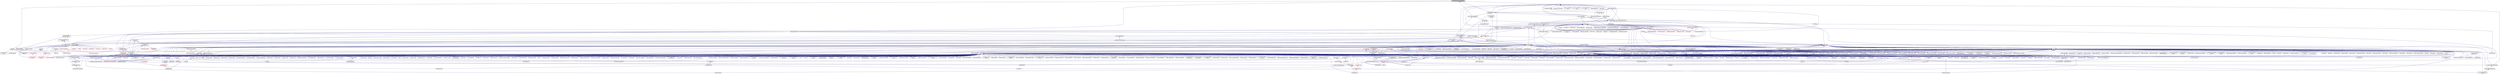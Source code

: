 digraph "component_type_is_compatible.hpp"
{
  edge [fontname="Helvetica",fontsize="10",labelfontname="Helvetica",labelfontsize="10"];
  node [fontname="Helvetica",fontsize="10",shape=record];
  Node101 [label="component_type_is_compatible.hpp",height=0.2,width=0.4,color="black", fillcolor="grey75", style="filled", fontcolor="black"];
  Node101 -> Node102 [dir="back",color="midnightblue",fontsize="10",style="solid",fontname="Helvetica"];
  Node102 [label="traits.hpp",height=0.2,width=0.4,color="black", fillcolor="white", style="filled",URL="$d7/db8/include_2traits_8hpp.html"];
  Node102 -> Node103 [dir="back",color="midnightblue",fontsize="10",style="solid",fontname="Helvetica"];
  Node103 [label="future_range_ambiguity\l_2032.cpp",height=0.2,width=0.4,color="black", fillcolor="white", style="filled",URL="$dc/d4e/future__range__ambiguity__2032_8cpp.html"];
  Node102 -> Node104 [dir="back",color="midnightblue",fontsize="10",style="solid",fontname="Helvetica"];
  Node104 [label="unordered_map.cpp",height=0.2,width=0.4,color="black", fillcolor="white", style="filled",URL="$d1/d75/unordered__map_8cpp.html"];
  Node102 -> Node105 [dir="back",color="midnightblue",fontsize="10",style="solid",fontname="Helvetica"];
  Node105 [label="async_cb_colocated.cpp",height=0.2,width=0.4,color="black", fillcolor="white", style="filled",URL="$d7/d7f/async__cb__colocated_8cpp.html"];
  Node102 -> Node106 [dir="back",color="midnightblue",fontsize="10",style="solid",fontname="Helvetica"];
  Node106 [label="partitioned_vector\l_iter.cpp",height=0.2,width=0.4,color="black", fillcolor="white", style="filled",URL="$dc/ddf/partitioned__vector__iter_8cpp.html"];
  Node101 -> Node107 [dir="back",color="midnightblue",fontsize="10",style="solid",fontname="Helvetica"];
  Node107 [label="async_implementations.hpp",height=0.2,width=0.4,color="black", fillcolor="white", style="filled",URL="$d8/df1/async__implementations_8hpp.html"];
  Node107 -> Node108 [dir="back",color="midnightblue",fontsize="10",style="solid",fontname="Helvetica"];
  Node108 [label="async.hpp",height=0.2,width=0.4,color="black", fillcolor="white", style="filled",URL="$d1/da1/lcos_2async_8hpp.html"];
  Node108 -> Node109 [dir="back",color="midnightblue",fontsize="10",style="solid",fontname="Helvetica"];
  Node109 [label="async.hpp",height=0.2,width=0.4,color="black", fillcolor="white", style="filled",URL="$d5/d2c/async_8hpp.html"];
  Node109 -> Node110 [dir="back",color="midnightblue",fontsize="10",style="solid",fontname="Helvetica"];
  Node110 [label="stencil_iterator.cpp",height=0.2,width=0.4,color="black", fillcolor="white", style="filled",URL="$d6/de1/server_2stencil__iterator_8cpp.html"];
  Node109 -> Node111 [dir="back",color="midnightblue",fontsize="10",style="solid",fontname="Helvetica"];
  Node111 [label="apply.hpp",height=0.2,width=0.4,color="black", fillcolor="white", style="filled",URL="$d7/d4c/apply_8hpp.html"];
  Node111 -> Node112 [dir="back",color="midnightblue",fontsize="10",style="solid",fontname="Helvetica"];
  Node112 [label="widget.cpp",height=0.2,width=0.4,color="black", fillcolor="white", style="filled",URL="$da/d15/widget_8cpp.html"];
  Node111 -> Node113 [dir="back",color="midnightblue",fontsize="10",style="solid",fontname="Helvetica"];
  Node113 [label="ostream.hpp",height=0.2,width=0.4,color="red", fillcolor="white", style="filled",URL="$d1/d38/ostream_8hpp.html"];
  Node111 -> Node229 [dir="back",color="midnightblue",fontsize="10",style="solid",fontname="Helvetica"];
  Node229 [label="apply.hpp",height=0.2,width=0.4,color="red", fillcolor="white", style="filled",URL="$d6/d2c/include_2apply_8hpp.html"];
  Node229 -> Node149 [dir="back",color="midnightblue",fontsize="10",style="solid",fontname="Helvetica"];
  Node149 [label="local_channel.cpp",height=0.2,width=0.4,color="black", fillcolor="white", style="filled",URL="$d0/d3e/local__channel_8cpp.html"];
  Node229 -> Node232 [dir="back",color="midnightblue",fontsize="10",style="solid",fontname="Helvetica"];
  Node232 [label="apply_colocated.cpp",height=0.2,width=0.4,color="black", fillcolor="white", style="filled",URL="$d5/dd3/apply__colocated_8cpp.html"];
  Node229 -> Node233 [dir="back",color="midnightblue",fontsize="10",style="solid",fontname="Helvetica"];
  Node233 [label="apply_local.cpp",height=0.2,width=0.4,color="black", fillcolor="white", style="filled",URL="$dd/db5/apply__local_8cpp.html"];
  Node229 -> Node234 [dir="back",color="midnightblue",fontsize="10",style="solid",fontname="Helvetica"];
  Node234 [label="apply_local_executor.cpp",height=0.2,width=0.4,color="black", fillcolor="white", style="filled",URL="$db/d84/apply__local__executor_8cpp.html"];
  Node229 -> Node235 [dir="back",color="midnightblue",fontsize="10",style="solid",fontname="Helvetica"];
  Node235 [label="apply_local_executor\l_v1.cpp",height=0.2,width=0.4,color="black", fillcolor="white", style="filled",URL="$dd/d53/apply__local__executor__v1_8cpp.html"];
  Node229 -> Node236 [dir="back",color="midnightblue",fontsize="10",style="solid",fontname="Helvetica"];
  Node236 [label="apply_remote.cpp",height=0.2,width=0.4,color="black", fillcolor="white", style="filled",URL="$d9/d40/apply__remote_8cpp.html"];
  Node229 -> Node237 [dir="back",color="midnightblue",fontsize="10",style="solid",fontname="Helvetica"];
  Node237 [label="apply_remote_client.cpp",height=0.2,width=0.4,color="black", fillcolor="white", style="filled",URL="$d9/def/apply__remote__client_8cpp.html"];
  Node229 -> Node238 [dir="back",color="midnightblue",fontsize="10",style="solid",fontname="Helvetica"];
  Node238 [label="async_continue.cpp",height=0.2,width=0.4,color="black", fillcolor="white", style="filled",URL="$d4/d19/async__continue_8cpp.html"];
  Node229 -> Node239 [dir="back",color="midnightblue",fontsize="10",style="solid",fontname="Helvetica"];
  Node239 [label="async_continue_cb.cpp",height=0.2,width=0.4,color="black", fillcolor="white", style="filled",URL="$df/d37/async__continue__cb_8cpp.html"];
  Node229 -> Node240 [dir="back",color="midnightblue",fontsize="10",style="solid",fontname="Helvetica"];
  Node240 [label="async_continue_cb_colocated.cpp",height=0.2,width=0.4,color="black", fillcolor="white", style="filled",URL="$dd/dce/async__continue__cb__colocated_8cpp.html"];
  Node229 -> Node241 [dir="back",color="midnightblue",fontsize="10",style="solid",fontname="Helvetica"];
  Node241 [label="async_local.cpp",height=0.2,width=0.4,color="black", fillcolor="white", style="filled",URL="$d3/d4c/async__local_8cpp.html"];
  Node229 -> Node242 [dir="back",color="midnightblue",fontsize="10",style="solid",fontname="Helvetica"];
  Node242 [label="async_local_executor.cpp",height=0.2,width=0.4,color="black", fillcolor="white", style="filled",URL="$d4/dce/async__local__executor_8cpp.html"];
  Node229 -> Node243 [dir="back",color="midnightblue",fontsize="10",style="solid",fontname="Helvetica"];
  Node243 [label="async_local_executor\l_v1.cpp",height=0.2,width=0.4,color="black", fillcolor="white", style="filled",URL="$da/d4a/async__local__executor__v1_8cpp.html"];
  Node229 -> Node244 [dir="back",color="midnightblue",fontsize="10",style="solid",fontname="Helvetica"];
  Node244 [label="channel.cpp",height=0.2,width=0.4,color="black", fillcolor="white", style="filled",URL="$dd/d5f/channel_8cpp.html"];
  Node229 -> Node245 [dir="back",color="midnightblue",fontsize="10",style="solid",fontname="Helvetica"];
  Node245 [label="channel_local.cpp",height=0.2,width=0.4,color="black", fillcolor="white", style="filled",URL="$d6/d3e/channel__local_8cpp.html"];
  Node111 -> Node247 [dir="back",color="midnightblue",fontsize="10",style="solid",fontname="Helvetica"];
  Node247 [label="dataflow.hpp",height=0.2,width=0.4,color="red", fillcolor="white", style="filled",URL="$db/d03/lcos_2dataflow_8hpp.html"];
  Node247 -> Node951 [dir="back",color="midnightblue",fontsize="10",style="solid",fontname="Helvetica"];
  Node951 [label="partition.hpp",height=0.2,width=0.4,color="red", fillcolor="white", style="filled",URL="$db/d01/hpx_2parallel_2algorithms_2partition_8hpp.html"];
  Node111 -> Node1079 [dir="back",color="midnightblue",fontsize="10",style="solid",fontname="Helvetica"];
  Node1079 [label="parallel_executor.hpp",height=0.2,width=0.4,color="red", fillcolor="white", style="filled",URL="$d8/d39/parallel__executor_8hpp.html"];
  Node111 -> Node1111 [dir="back",color="midnightblue",fontsize="10",style="solid",fontname="Helvetica"];
  Node1111 [label="sequenced_executor.hpp",height=0.2,width=0.4,color="red", fillcolor="white", style="filled",URL="$d2/dea/sequenced__executor_8hpp.html"];
  Node111 -> Node1112 [dir="back",color="midnightblue",fontsize="10",style="solid",fontname="Helvetica"];
  Node1112 [label="thread_execution.hpp",height=0.2,width=0.4,color="red", fillcolor="white", style="filled",URL="$da/d8f/thread__execution_8hpp.html"];
  Node111 -> Node1075 [dir="back",color="midnightblue",fontsize="10",style="solid",fontname="Helvetica"];
  Node1075 [label="hpx_init.cpp",height=0.2,width=0.4,color="black", fillcolor="white", style="filled",URL="$d6/dfa/hpx__init_8cpp.html"];
  Node111 -> Node1125 [dir="back",color="midnightblue",fontsize="10",style="solid",fontname="Helvetica"];
  Node1125 [label="composable_guard.cpp",height=0.2,width=0.4,color="black", fillcolor="white", style="filled",URL="$d7/d2d/src_2lcos_2local_2composable__guard_8cpp.html"];
  Node111 -> Node1126 [dir="back",color="midnightblue",fontsize="10",style="solid",fontname="Helvetica"];
  Node1126 [label="performance_counter\l_stub.cpp",height=0.2,width=0.4,color="black", fillcolor="white", style="filled",URL="$df/db0/performance__counter__stub_8cpp.html"];
  Node111 -> Node1127 [dir="back",color="midnightblue",fontsize="10",style="solid",fontname="Helvetica"];
  Node1127 [label="addressing_service.cpp",height=0.2,width=0.4,color="black", fillcolor="white", style="filled",URL="$d7/d38/addressing__service_8cpp.html"];
  Node111 -> Node1128 [dir="back",color="midnightblue",fontsize="10",style="solid",fontname="Helvetica"];
  Node1128 [label="primary_namespace.cpp",height=0.2,width=0.4,color="black", fillcolor="white", style="filled",URL="$d3/dfe/primary__namespace_8cpp.html"];
  Node111 -> Node1129 [dir="back",color="midnightblue",fontsize="10",style="solid",fontname="Helvetica"];
  Node1129 [label="runtime_support_server.cpp",height=0.2,width=0.4,color="black", fillcolor="white", style="filled",URL="$de/d5c/runtime__support__server_8cpp.html"];
  Node111 -> Node1130 [dir="back",color="midnightblue",fontsize="10",style="solid",fontname="Helvetica"];
  Node1130 [label="memory_block_stubs.cpp",height=0.2,width=0.4,color="black", fillcolor="white", style="filled",URL="$d2/df8/memory__block__stubs_8cpp.html"];
  Node111 -> Node1131 [dir="back",color="midnightblue",fontsize="10",style="solid",fontname="Helvetica"];
  Node1131 [label="memory_stub.cpp",height=0.2,width=0.4,color="black", fillcolor="white", style="filled",URL="$de/ddf/memory__stub_8cpp.html"];
  Node111 -> Node1132 [dir="back",color="midnightblue",fontsize="10",style="solid",fontname="Helvetica"];
  Node1132 [label="runtime_support_stubs.cpp",height=0.2,width=0.4,color="black", fillcolor="white", style="filled",URL="$d8/d9f/runtime__support__stubs_8cpp.html"];
  Node111 -> Node1133 [dir="back",color="midnightblue",fontsize="10",style="solid",fontname="Helvetica"];
  Node1133 [label="get_locality_name.cpp",height=0.2,width=0.4,color="black", fillcolor="white", style="filled",URL="$da/d6f/get__locality__name_8cpp.html"];
  Node111 -> Node1134 [dir="back",color="midnightblue",fontsize="10",style="solid",fontname="Helvetica"];
  Node1134 [label="trigger_lco.cpp",height=0.2,width=0.4,color="black", fillcolor="white", style="filled",URL="$d4/dec/trigger__lco_8cpp.html"];
  Node111 -> Node753 [dir="back",color="midnightblue",fontsize="10",style="solid",fontname="Helvetica"];
  Node753 [label="counting_semaphore.cpp",height=0.2,width=0.4,color="black", fillcolor="white", style="filled",URL="$df/de9/counting__semaphore_8cpp.html"];
  Node111 -> Node769 [dir="back",color="midnightblue",fontsize="10",style="solid",fontname="Helvetica"];
  Node769 [label="shared_mutex1.cpp",height=0.2,width=0.4,color="black", fillcolor="white", style="filled",URL="$d8/d57/shared__mutex1_8cpp.html"];
  Node111 -> Node770 [dir="back",color="midnightblue",fontsize="10",style="solid",fontname="Helvetica"];
  Node770 [label="shared_mutex2.cpp",height=0.2,width=0.4,color="black", fillcolor="white", style="filled",URL="$d1/d40/shared__mutex2_8cpp.html"];
  Node111 -> Node771 [dir="back",color="midnightblue",fontsize="10",style="solid",fontname="Helvetica"];
  Node771 [label="sliding_semaphore.cpp",height=0.2,width=0.4,color="black", fillcolor="white", style="filled",URL="$d2/d38/sliding__semaphore_8cpp.html"];
  Node109 -> Node1027 [dir="back",color="midnightblue",fontsize="10",style="solid",fontname="Helvetica"];
  Node1027 [label="partitioned_vector\l_impl.hpp",height=0.2,width=0.4,color="black", fillcolor="white", style="filled",URL="$d0/db1/partitioned__vector__impl_8hpp.html"];
  Node1027 -> Node1009 [dir="back",color="midnightblue",fontsize="10",style="solid",fontname="Helvetica"];
  Node1009 [label="partitioned_vector.hpp",height=0.2,width=0.4,color="red", fillcolor="white", style="filled",URL="$dc/d76/components_2containers_2partitioned__vector_2partitioned__vector_8hpp.html"];
  Node109 -> Node113 [dir="back",color="midnightblue",fontsize="10",style="solid",fontname="Helvetica"];
  Node109 -> Node1135 [dir="back",color="midnightblue",fontsize="10",style="solid",fontname="Helvetica"];
  Node1135 [label="child.hpp",height=0.2,width=0.4,color="red", fillcolor="white", style="filled",URL="$d5/dcf/child_8hpp.html"];
  Node109 -> Node1136 [dir="back",color="midnightblue",fontsize="10",style="solid",fontname="Helvetica"];
  Node1136 [label="async.hpp",height=0.2,width=0.4,color="red", fillcolor="white", style="filled",URL="$d4/d59/include_2async_8hpp.html"];
  Node1136 -> Node116 [dir="back",color="midnightblue",fontsize="10",style="solid",fontname="Helvetica"];
  Node116 [label="allgather.cpp",height=0.2,width=0.4,color="black", fillcolor="white", style="filled",URL="$d7/d06/allgather_8cpp.html"];
  Node1136 -> Node117 [dir="back",color="midnightblue",fontsize="10",style="solid",fontname="Helvetica"];
  Node117 [label="allgather_and_gate.cpp",height=0.2,width=0.4,color="black", fillcolor="white", style="filled",URL="$d1/d56/allgather__and__gate_8cpp.html"];
  Node1136 -> Node262 [dir="back",color="midnightblue",fontsize="10",style="solid",fontname="Helvetica"];
  Node262 [label="apex_policy_engine\l_active_thread_count.cpp",height=0.2,width=0.4,color="black", fillcolor="white", style="filled",URL="$d5/d01/apex__policy__engine__active__thread__count_8cpp.html"];
  Node1136 -> Node263 [dir="back",color="midnightblue",fontsize="10",style="solid",fontname="Helvetica"];
  Node263 [label="apex_policy_engine\l_events.cpp",height=0.2,width=0.4,color="black", fillcolor="white", style="filled",URL="$df/d0f/apex__policy__engine__events_8cpp.html"];
  Node1136 -> Node264 [dir="back",color="midnightblue",fontsize="10",style="solid",fontname="Helvetica"];
  Node264 [label="apex_policy_engine\l_periodic.cpp",height=0.2,width=0.4,color="black", fillcolor="white", style="filled",URL="$d5/d7b/apex__policy__engine__periodic_8cpp.html"];
  Node1136 -> Node336 [dir="back",color="midnightblue",fontsize="10",style="solid",fontname="Helvetica"];
  Node336 [label="factorial.cpp",height=0.2,width=0.4,color="black", fillcolor="white", style="filled",URL="$d9/d00/factorial_8cpp.html"];
  Node1136 -> Node342 [dir="back",color="midnightblue",fontsize="10",style="solid",fontname="Helvetica"];
  Node342 [label="quicksort.cpp",height=0.2,width=0.4,color="black", fillcolor="white", style="filled",URL="$d3/d1e/quicksort_8cpp.html"];
  Node1136 -> Node355 [dir="back",color="midnightblue",fontsize="10",style="solid",fontname="Helvetica"];
  Node355 [label="interpolator.cpp",height=0.2,width=0.4,color="black", fillcolor="white", style="filled",URL="$d5/d02/interpolator_8cpp.html"];
  Node1136 -> Node384 [dir="back",color="midnightblue",fontsize="10",style="solid",fontname="Helvetica"];
  Node384 [label="simple_central_tuplespace.hpp",height=0.2,width=0.4,color="black", fillcolor="white", style="filled",URL="$d0/d4b/stubs_2simple__central__tuplespace_8hpp.html"];
  Node384 -> Node385 [dir="back",color="midnightblue",fontsize="10",style="solid",fontname="Helvetica"];
  Node385 [label="simple_central_tuplespace.hpp",height=0.2,width=0.4,color="black", fillcolor="white", style="filled",URL="$d5/ddd/simple__central__tuplespace_8hpp.html"];
  Node385 -> Node162 [dir="back",color="midnightblue",fontsize="10",style="solid",fontname="Helvetica"];
  Node162 [label="simple_central_tuplespace\l_client.cpp",height=0.2,width=0.4,color="black", fillcolor="white", style="filled",URL="$d1/d7b/simple__central__tuplespace__client_8cpp.html"];
  Node1136 -> Node260 [dir="back",color="midnightblue",fontsize="10",style="solid",fontname="Helvetica"];
  Node260 [label="lcos.hpp",height=0.2,width=0.4,color="black", fillcolor="white", style="filled",URL="$d5/deb/lcos_8hpp.html"];
  Node260 -> Node117 [dir="back",color="midnightblue",fontsize="10",style="solid",fontname="Helvetica"];
  Node260 -> Node261 [dir="back",color="midnightblue",fontsize="10",style="solid",fontname="Helvetica"];
  Node261 [label="apex_balance.cpp",height=0.2,width=0.4,color="black", fillcolor="white", style="filled",URL="$d4/d8e/apex__balance_8cpp.html"];
  Node260 -> Node262 [dir="back",color="midnightblue",fontsize="10",style="solid",fontname="Helvetica"];
  Node260 -> Node263 [dir="back",color="midnightblue",fontsize="10",style="solid",fontname="Helvetica"];
  Node260 -> Node264 [dir="back",color="midnightblue",fontsize="10",style="solid",fontname="Helvetica"];
  Node260 -> Node265 [dir="back",color="midnightblue",fontsize="10",style="solid",fontname="Helvetica"];
  Node265 [label="heartbeat.cpp",height=0.2,width=0.4,color="black", fillcolor="white", style="filled",URL="$d8/d98/heartbeat_8cpp.html"];
  Node260 -> Node266 [dir="back",color="midnightblue",fontsize="10",style="solid",fontname="Helvetica"];
  Node266 [label="hello_world_component.hpp",height=0.2,width=0.4,color="black", fillcolor="white", style="filled",URL="$df/df0/hello__world__component_8hpp.html"];
  Node266 -> Node267 [dir="back",color="midnightblue",fontsize="10",style="solid",fontname="Helvetica"];
  Node267 [label="hello_world_client.cpp",height=0.2,width=0.4,color="black", fillcolor="white", style="filled",URL="$d5/da6/hello__world__client_8cpp.html"];
  Node266 -> Node125 [dir="back",color="midnightblue",fontsize="10",style="solid",fontname="Helvetica"];
  Node125 [label="hello_world_component.cpp",height=0.2,width=0.4,color="black", fillcolor="white", style="filled",URL="$d8/daa/hello__world__component_8cpp.html"];
  Node260 -> Node268 [dir="back",color="midnightblue",fontsize="10",style="solid",fontname="Helvetica"];
  Node268 [label="row.hpp",height=0.2,width=0.4,color="black", fillcolor="white", style="filled",URL="$dc/d69/row_8hpp.html"];
  Node268 -> Node269 [dir="back",color="midnightblue",fontsize="10",style="solid",fontname="Helvetica"];
  Node269 [label="grid.hpp",height=0.2,width=0.4,color="red", fillcolor="white", style="filled",URL="$dc/d8a/grid_8hpp.html"];
  Node269 -> Node126 [dir="back",color="midnightblue",fontsize="10",style="solid",fontname="Helvetica"];
  Node126 [label="jacobi.cpp",height=0.2,width=0.4,color="black", fillcolor="white", style="filled",URL="$d2/d27/jacobi_8cpp.html"];
  Node269 -> Node128 [dir="back",color="midnightblue",fontsize="10",style="solid",fontname="Helvetica"];
  Node128 [label="solver.hpp",height=0.2,width=0.4,color="red", fillcolor="white", style="filled",URL="$db/d9a/server_2solver_8hpp.html"];
  Node128 -> Node130 [dir="back",color="midnightblue",fontsize="10",style="solid",fontname="Helvetica"];
  Node130 [label="solver.cpp",height=0.2,width=0.4,color="black", fillcolor="white", style="filled",URL="$d6/d94/solver_8cpp.html"];
  Node269 -> Node132 [dir="back",color="midnightblue",fontsize="10",style="solid",fontname="Helvetica"];
  Node132 [label="grid.cpp",height=0.2,width=0.4,color="black", fillcolor="white", style="filled",URL="$d6/d1b/jacobi__component_2grid_8cpp.html"];
  Node268 -> Node127 [dir="back",color="midnightblue",fontsize="10",style="solid",fontname="Helvetica"];
  Node127 [label="stencil_iterator.hpp",height=0.2,width=0.4,color="black", fillcolor="white", style="filled",URL="$dc/d5c/server_2stencil__iterator_8hpp.html"];
  Node127 -> Node128 [dir="back",color="midnightblue",fontsize="10",style="solid",fontname="Helvetica"];
  Node127 -> Node110 [dir="back",color="midnightblue",fontsize="10",style="solid",fontname="Helvetica"];
  Node127 -> Node131 [dir="back",color="midnightblue",fontsize="10",style="solid",fontname="Helvetica"];
  Node131 [label="stencil_iterator.cpp",height=0.2,width=0.4,color="black", fillcolor="white", style="filled",URL="$d7/d71/stencil__iterator_8cpp.html"];
  Node268 -> Node132 [dir="back",color="midnightblue",fontsize="10",style="solid",fontname="Helvetica"];
  Node260 -> Node270 [dir="back",color="midnightblue",fontsize="10",style="solid",fontname="Helvetica"];
  Node270 [label="stencil_iterator.hpp",height=0.2,width=0.4,color="black", fillcolor="white", style="filled",URL="$d4/dc8/stencil__iterator_8hpp.html"];
  Node270 -> Node128 [dir="back",color="midnightblue",fontsize="10",style="solid",fontname="Helvetica"];
  Node270 -> Node127 [dir="back",color="midnightblue",fontsize="10",style="solid",fontname="Helvetica"];
  Node270 -> Node131 [dir="back",color="midnightblue",fontsize="10",style="solid",fontname="Helvetica"];
  Node260 -> Node127 [dir="back",color="midnightblue",fontsize="10",style="solid",fontname="Helvetica"];
  Node260 -> Node249 [dir="back",color="midnightblue",fontsize="10",style="solid",fontname="Helvetica"];
  Node249 [label="jacobi_hpx.cpp",height=0.2,width=0.4,color="black", fillcolor="white", style="filled",URL="$d8/d72/jacobi__hpx_8cpp.html"];
  Node260 -> Node271 [dir="back",color="midnightblue",fontsize="10",style="solid",fontname="Helvetica"];
  Node271 [label="jacobi_nonuniform_hpx.cpp",height=0.2,width=0.4,color="black", fillcolor="white", style="filled",URL="$de/d56/jacobi__nonuniform__hpx_8cpp.html"];
  Node260 -> Node142 [dir="back",color="midnightblue",fontsize="10",style="solid",fontname="Helvetica"];
  Node142 [label="enumerate_threads.cpp",height=0.2,width=0.4,color="black", fillcolor="white", style="filled",URL="$d3/dd4/enumerate__threads_8cpp.html"];
  Node260 -> Node272 [dir="back",color="midnightblue",fontsize="10",style="solid",fontname="Helvetica"];
  Node272 [label="fibonacci_await.cpp",height=0.2,width=0.4,color="black", fillcolor="white", style="filled",URL="$dc/d1c/fibonacci__await_8cpp.html"];
  Node260 -> Node273 [dir="back",color="midnightblue",fontsize="10",style="solid",fontname="Helvetica"];
  Node273 [label="fibonacci_dataflow.cpp",height=0.2,width=0.4,color="black", fillcolor="white", style="filled",URL="$df/d3d/fibonacci__dataflow_8cpp.html"];
  Node260 -> Node274 [dir="back",color="midnightblue",fontsize="10",style="solid",fontname="Helvetica"];
  Node274 [label="fibonacci_futures.cpp",height=0.2,width=0.4,color="black", fillcolor="white", style="filled",URL="$d6/de3/fibonacci__futures_8cpp.html"];
  Node260 -> Node275 [dir="back",color="midnightblue",fontsize="10",style="solid",fontname="Helvetica"];
  Node275 [label="fibonacci_futures_distributed.cpp",height=0.2,width=0.4,color="black", fillcolor="white", style="filled",URL="$d1/dc9/fibonacci__futures__distributed_8cpp.html"];
  Node260 -> Node145 [dir="back",color="midnightblue",fontsize="10",style="solid",fontname="Helvetica"];
  Node145 [label="fractals.cpp",height=0.2,width=0.4,color="black", fillcolor="white", style="filled",URL="$d8/d58/fractals_8cpp.html"];
  Node260 -> Node146 [dir="back",color="midnightblue",fontsize="10",style="solid",fontname="Helvetica"];
  Node146 [label="fractals_executor.cpp",height=0.2,width=0.4,color="black", fillcolor="white", style="filled",URL="$d9/da9/fractals__executor_8cpp.html"];
  Node260 -> Node276 [dir="back",color="midnightblue",fontsize="10",style="solid",fontname="Helvetica"];
  Node276 [label="fractals_struct.cpp",height=0.2,width=0.4,color="black", fillcolor="white", style="filled",URL="$d8/d2f/fractals__struct_8cpp.html"];
  Node260 -> Node147 [dir="back",color="midnightblue",fontsize="10",style="solid",fontname="Helvetica"];
  Node147 [label="hello_world.cpp",height=0.2,width=0.4,color="black", fillcolor="white", style="filled",URL="$d0/d67/hello__world_8cpp.html"];
  Node260 -> Node277 [dir="back",color="midnightblue",fontsize="10",style="solid",fontname="Helvetica"];
  Node277 [label="latch_local.cpp",height=0.2,width=0.4,color="black", fillcolor="white", style="filled",URL="$dd/dd3/latch__local_8cpp.html"];
  Node260 -> Node278 [dir="back",color="midnightblue",fontsize="10",style="solid",fontname="Helvetica"];
  Node278 [label="latch_remote.cpp",height=0.2,width=0.4,color="black", fillcolor="white", style="filled",URL="$df/d59/latch__remote_8cpp.html"];
  Node260 -> Node149 [dir="back",color="midnightblue",fontsize="10",style="solid",fontname="Helvetica"];
  Node260 -> Node150 [dir="back",color="midnightblue",fontsize="10",style="solid",fontname="Helvetica"];
  Node150 [label="pingpong.cpp",height=0.2,width=0.4,color="black", fillcolor="white", style="filled",URL="$dd/d4d/pingpong_8cpp.html"];
  Node260 -> Node151 [dir="back",color="midnightblue",fontsize="10",style="solid",fontname="Helvetica"];
  Node151 [label="shared_mutex.cpp",height=0.2,width=0.4,color="black", fillcolor="white", style="filled",URL="$da/d0b/shared__mutex_8cpp.html"];
  Node260 -> Node279 [dir="back",color="midnightblue",fontsize="10",style="solid",fontname="Helvetica"];
  Node279 [label="wait_composition.cpp",height=0.2,width=0.4,color="black", fillcolor="white", style="filled",URL="$d6/d13/wait__composition_8cpp.html"];
  Node260 -> Node280 [dir="back",color="midnightblue",fontsize="10",style="solid",fontname="Helvetica"];
  Node280 [label="sheneos_compare.cpp",height=0.2,width=0.4,color="black", fillcolor="white", style="filled",URL="$dc/d11/sheneos__compare_8cpp.html"];
  Node260 -> Node281 [dir="back",color="midnightblue",fontsize="10",style="solid",fontname="Helvetica"];
  Node281 [label="spell_check_file.cpp",height=0.2,width=0.4,color="black", fillcolor="white", style="filled",URL="$df/df7/spell__check__file_8cpp.html"];
  Node260 -> Node282 [dir="back",color="midnightblue",fontsize="10",style="solid",fontname="Helvetica"];
  Node282 [label="spell_check_simple.cpp",height=0.2,width=0.4,color="black", fillcolor="white", style="filled",URL="$dd/d54/spell__check__simple_8cpp.html"];
  Node260 -> Node162 [dir="back",color="midnightblue",fontsize="10",style="solid",fontname="Helvetica"];
  Node260 -> Node283 [dir="back",color="midnightblue",fontsize="10",style="solid",fontname="Helvetica"];
  Node283 [label="hpx.hpp",height=0.2,width=0.4,color="red", fillcolor="white", style="filled",URL="$d0/daa/hpx_8hpp.html"];
  Node283 -> Node284 [dir="back",color="midnightblue",fontsize="10",style="solid",fontname="Helvetica"];
  Node284 [label="1d_stencil_1.cpp",height=0.2,width=0.4,color="black", fillcolor="white", style="filled",URL="$d2/db1/1d__stencil__1_8cpp.html"];
  Node283 -> Node285 [dir="back",color="midnightblue",fontsize="10",style="solid",fontname="Helvetica"];
  Node285 [label="1d_stencil_2.cpp",height=0.2,width=0.4,color="black", fillcolor="white", style="filled",URL="$d3/dd1/1d__stencil__2_8cpp.html"];
  Node283 -> Node286 [dir="back",color="midnightblue",fontsize="10",style="solid",fontname="Helvetica"];
  Node286 [label="1d_stencil_3.cpp",height=0.2,width=0.4,color="black", fillcolor="white", style="filled",URL="$db/d19/1d__stencil__3_8cpp.html"];
  Node283 -> Node287 [dir="back",color="midnightblue",fontsize="10",style="solid",fontname="Helvetica"];
  Node287 [label="1d_stencil_4.cpp",height=0.2,width=0.4,color="black", fillcolor="white", style="filled",URL="$d1/d7d/1d__stencil__4_8cpp.html"];
  Node283 -> Node288 [dir="back",color="midnightblue",fontsize="10",style="solid",fontname="Helvetica"];
  Node288 [label="1d_stencil_4_parallel.cpp",height=0.2,width=0.4,color="black", fillcolor="white", style="filled",URL="$d6/d05/1d__stencil__4__parallel_8cpp.html"];
  Node283 -> Node289 [dir="back",color="midnightblue",fontsize="10",style="solid",fontname="Helvetica"];
  Node289 [label="1d_stencil_4_repart.cpp",height=0.2,width=0.4,color="black", fillcolor="white", style="filled",URL="$d0/d6b/1d__stencil__4__repart_8cpp.html"];
  Node283 -> Node290 [dir="back",color="midnightblue",fontsize="10",style="solid",fontname="Helvetica"];
  Node290 [label="1d_stencil_4_throttle.cpp",height=0.2,width=0.4,color="black", fillcolor="white", style="filled",URL="$d6/de5/1d__stencil__4__throttle_8cpp.html"];
  Node283 -> Node291 [dir="back",color="midnightblue",fontsize="10",style="solid",fontname="Helvetica"];
  Node291 [label="1d_stencil_5.cpp",height=0.2,width=0.4,color="black", fillcolor="white", style="filled",URL="$d7/d2a/1d__stencil__5_8cpp.html"];
  Node283 -> Node292 [dir="back",color="midnightblue",fontsize="10",style="solid",fontname="Helvetica"];
  Node292 [label="1d_stencil_6.cpp",height=0.2,width=0.4,color="black", fillcolor="white", style="filled",URL="$db/de7/1d__stencil__6_8cpp.html"];
  Node283 -> Node293 [dir="back",color="midnightblue",fontsize="10",style="solid",fontname="Helvetica"];
  Node293 [label="1d_stencil_7.cpp",height=0.2,width=0.4,color="black", fillcolor="white", style="filled",URL="$d4/d5a/1d__stencil__7_8cpp.html"];
  Node283 -> Node294 [dir="back",color="midnightblue",fontsize="10",style="solid",fontname="Helvetica"];
  Node294 [label="1d_stencil_8.cpp",height=0.2,width=0.4,color="black", fillcolor="white", style="filled",URL="$df/de0/1d__stencil__8_8cpp.html"];
  Node283 -> Node295 [dir="back",color="midnightblue",fontsize="10",style="solid",fontname="Helvetica"];
  Node295 [label="accumulator.cpp",height=0.2,width=0.4,color="black", fillcolor="white", style="filled",URL="$d1/d81/accumulator_8cpp.html"];
  Node283 -> Node296 [dir="back",color="midnightblue",fontsize="10",style="solid",fontname="Helvetica"];
  Node296 [label="accumulator.hpp",height=0.2,width=0.4,color="black", fillcolor="white", style="filled",URL="$d4/d9d/server_2accumulator_8hpp.html"];
  Node296 -> Node295 [dir="back",color="midnightblue",fontsize="10",style="solid",fontname="Helvetica"];
  Node296 -> Node297 [dir="back",color="midnightblue",fontsize="10",style="solid",fontname="Helvetica"];
  Node297 [label="accumulator.hpp",height=0.2,width=0.4,color="red", fillcolor="white", style="filled",URL="$d8/d5e/accumulator_8hpp.html"];
  Node283 -> Node299 [dir="back",color="midnightblue",fontsize="10",style="solid",fontname="Helvetica"];
  Node299 [label="template_function_accumulator.hpp",height=0.2,width=0.4,color="black", fillcolor="white", style="filled",URL="$d7/da6/server_2template__function__accumulator_8hpp.html"];
  Node299 -> Node300 [dir="back",color="midnightblue",fontsize="10",style="solid",fontname="Helvetica"];
  Node300 [label="template_function_accumulator.cpp",height=0.2,width=0.4,color="black", fillcolor="white", style="filled",URL="$d5/d02/template__function__accumulator_8cpp.html"];
  Node299 -> Node301 [dir="back",color="midnightblue",fontsize="10",style="solid",fontname="Helvetica"];
  Node301 [label="template_function_accumulator.hpp",height=0.2,width=0.4,color="red", fillcolor="white", style="filled",URL="$d3/de9/template__function__accumulator_8hpp.html"];
  Node283 -> Node303 [dir="back",color="midnightblue",fontsize="10",style="solid",fontname="Helvetica"];
  Node303 [label="template_accumulator.cpp",height=0.2,width=0.4,color="black", fillcolor="white", style="filled",URL="$d0/d4a/template__accumulator_8cpp.html"];
  Node283 -> Node300 [dir="back",color="midnightblue",fontsize="10",style="solid",fontname="Helvetica"];
  Node283 -> Node301 [dir="back",color="midnightblue",fontsize="10",style="solid",fontname="Helvetica"];
  Node283 -> Node304 [dir="back",color="midnightblue",fontsize="10",style="solid",fontname="Helvetica"];
  Node304 [label="allgather_module.cpp",height=0.2,width=0.4,color="black", fillcolor="white", style="filled",URL="$df/de4/allgather__module_8cpp.html"];
  Node283 -> Node116 [dir="back",color="midnightblue",fontsize="10",style="solid",fontname="Helvetica"];
  Node283 -> Node117 [dir="back",color="midnightblue",fontsize="10",style="solid",fontname="Helvetica"];
  Node283 -> Node305 [dir="back",color="midnightblue",fontsize="10",style="solid",fontname="Helvetica"];
  Node305 [label="ag_client.cpp",height=0.2,width=0.4,color="black", fillcolor="white", style="filled",URL="$d4/d5d/ag__client_8cpp.html"];
  Node283 -> Node306 [dir="back",color="midnightblue",fontsize="10",style="solid",fontname="Helvetica"];
  Node306 [label="hpx_thread_phase.cpp",height=0.2,width=0.4,color="black", fillcolor="white", style="filled",URL="$d5/dca/hpx__thread__phase_8cpp.html"];
  Node283 -> Node122 [dir="back",color="midnightblue",fontsize="10",style="solid",fontname="Helvetica"];
  Node122 [label="os_thread_num.cpp",height=0.2,width=0.4,color="black", fillcolor="white", style="filled",URL="$d2/dfb/os__thread__num_8cpp.html"];
  Node283 -> Node307 [dir="back",color="midnightblue",fontsize="10",style="solid",fontname="Helvetica"];
  Node307 [label="cancelable_action.cpp",height=0.2,width=0.4,color="black", fillcolor="white", style="filled",URL="$d5/d0c/cancelable__action_8cpp.html"];
  Node283 -> Node308 [dir="back",color="midnightblue",fontsize="10",style="solid",fontname="Helvetica"];
  Node308 [label="cancelable_action.hpp",height=0.2,width=0.4,color="black", fillcolor="white", style="filled",URL="$d5/d4d/server_2cancelable__action_8hpp.html"];
  Node308 -> Node307 [dir="back",color="midnightblue",fontsize="10",style="solid",fontname="Helvetica"];
  Node308 -> Node309 [dir="back",color="midnightblue",fontsize="10",style="solid",fontname="Helvetica"];
  Node309 [label="cancelable_action.hpp",height=0.2,width=0.4,color="black", fillcolor="white", style="filled",URL="$d0/da3/stubs_2cancelable__action_8hpp.html"];
  Node309 -> Node310 [dir="back",color="midnightblue",fontsize="10",style="solid",fontname="Helvetica"];
  Node310 [label="cancelable_action.hpp",height=0.2,width=0.4,color="black", fillcolor="white", style="filled",URL="$d6/d28/cancelable__action_8hpp.html"];
  Node310 -> Node311 [dir="back",color="midnightblue",fontsize="10",style="solid",fontname="Helvetica"];
  Node311 [label="cancelable_action_client.cpp",height=0.2,width=0.4,color="black", fillcolor="white", style="filled",URL="$d1/db8/cancelable__action__client_8cpp.html"];
  Node283 -> Node309 [dir="back",color="midnightblue",fontsize="10",style="solid",fontname="Helvetica"];
  Node283 -> Node311 [dir="back",color="midnightblue",fontsize="10",style="solid",fontname="Helvetica"];
  Node283 -> Node254 [dir="back",color="midnightblue",fontsize="10",style="solid",fontname="Helvetica"];
  Node254 [label="cublas_matmul.cpp",height=0.2,width=0.4,color="black", fillcolor="white", style="filled",URL="$dd/d84/cublas__matmul_8cpp.html"];
  Node283 -> Node312 [dir="back",color="midnightblue",fontsize="10",style="solid",fontname="Helvetica"];
  Node312 [label="win_perf_counters.cpp",height=0.2,width=0.4,color="black", fillcolor="white", style="filled",URL="$d8/d11/win__perf__counters_8cpp.html"];
  Node283 -> Node313 [dir="back",color="midnightblue",fontsize="10",style="solid",fontname="Helvetica"];
  Node313 [label="win_perf_counters.hpp",height=0.2,width=0.4,color="black", fillcolor="white", style="filled",URL="$d5/da7/win__perf__counters_8hpp.html"];
  Node283 -> Node266 [dir="back",color="midnightblue",fontsize="10",style="solid",fontname="Helvetica"];
  Node283 -> Node314 [dir="back",color="midnightblue",fontsize="10",style="solid",fontname="Helvetica"];
  Node314 [label="interpolate1d.cpp",height=0.2,width=0.4,color="black", fillcolor="white", style="filled",URL="$d0/d05/interpolate1d_8cpp.html"];
  Node283 -> Node315 [dir="back",color="midnightblue",fontsize="10",style="solid",fontname="Helvetica"];
  Node315 [label="partition.hpp",height=0.2,width=0.4,color="black", fillcolor="white", style="filled",URL="$d0/d7a/examples_2interpolate1d_2interpolate1d_2partition_8hpp.html"];
  Node315 -> Node314 [dir="back",color="midnightblue",fontsize="10",style="solid",fontname="Helvetica"];
  Node315 -> Node316 [dir="back",color="midnightblue",fontsize="10",style="solid",fontname="Helvetica"];
  Node316 [label="interpolate1d.hpp",height=0.2,width=0.4,color="red", fillcolor="white", style="filled",URL="$d4/dc7/interpolate1d_8hpp.html"];
  Node316 -> Node314 [dir="back",color="midnightblue",fontsize="10",style="solid",fontname="Helvetica"];
  Node283 -> Node318 [dir="back",color="midnightblue",fontsize="10",style="solid",fontname="Helvetica"];
  Node318 [label="partition.hpp",height=0.2,width=0.4,color="black", fillcolor="white", style="filled",URL="$d0/dff/examples_2interpolate1d_2interpolate1d_2server_2partition_8hpp.html"];
  Node318 -> Node315 [dir="back",color="midnightblue",fontsize="10",style="solid",fontname="Helvetica"];
  Node318 -> Node319 [dir="back",color="midnightblue",fontsize="10",style="solid",fontname="Helvetica"];
  Node319 [label="partition.cpp",height=0.2,width=0.4,color="black", fillcolor="white", style="filled",URL="$d0/d4f/examples_2interpolate1d_2interpolate1d_2server_2partition_8cpp.html"];
  Node283 -> Node316 [dir="back",color="midnightblue",fontsize="10",style="solid",fontname="Helvetica"];
  Node283 -> Node320 [dir="back",color="midnightblue",fontsize="10",style="solid",fontname="Helvetica"];
  Node320 [label="read_values.cpp",height=0.2,width=0.4,color="black", fillcolor="white", style="filled",URL="$d0/d8c/interpolate1d_2interpolate1d_2read__values_8cpp.html"];
  Node283 -> Node319 [dir="back",color="midnightblue",fontsize="10",style="solid",fontname="Helvetica"];
  Node283 -> Node126 [dir="back",color="midnightblue",fontsize="10",style="solid",fontname="Helvetica"];
  Node283 -> Node132 [dir="back",color="midnightblue",fontsize="10",style="solid",fontname="Helvetica"];
  Node283 -> Node321 [dir="back",color="midnightblue",fontsize="10",style="solid",fontname="Helvetica"];
  Node321 [label="row.cpp",height=0.2,width=0.4,color="black", fillcolor="white", style="filled",URL="$d3/d86/server_2row_8cpp.html"];
  Node283 -> Node130 [dir="back",color="midnightblue",fontsize="10",style="solid",fontname="Helvetica"];
  Node283 -> Node110 [dir="back",color="midnightblue",fontsize="10",style="solid",fontname="Helvetica"];
  Node283 -> Node131 [dir="back",color="midnightblue",fontsize="10",style="solid",fontname="Helvetica"];
  Node283 -> Node322 [dir="back",color="midnightblue",fontsize="10",style="solid",fontname="Helvetica"];
  Node322 [label="jacobi.cpp",height=0.2,width=0.4,color="black", fillcolor="white", style="filled",URL="$d3/d44/smp_2jacobi_8cpp.html"];
  Node283 -> Node249 [dir="back",color="midnightblue",fontsize="10",style="solid",fontname="Helvetica"];
  Node283 -> Node323 [dir="back",color="midnightblue",fontsize="10",style="solid",fontname="Helvetica"];
  Node323 [label="jacobi_nonuniform.cpp",height=0.2,width=0.4,color="black", fillcolor="white", style="filled",URL="$dd/ddc/jacobi__nonuniform_8cpp.html"];
  Node283 -> Node271 [dir="back",color="midnightblue",fontsize="10",style="solid",fontname="Helvetica"];
  Node283 -> Node324 [dir="back",color="midnightblue",fontsize="10",style="solid",fontname="Helvetica"];
  Node324 [label="nqueen.cpp",height=0.2,width=0.4,color="black", fillcolor="white", style="filled",URL="$db/dca/nqueen_8cpp.html"];
  Node283 -> Node325 [dir="back",color="midnightblue",fontsize="10",style="solid",fontname="Helvetica"];
  Node325 [label="nqueen.hpp",height=0.2,width=0.4,color="red", fillcolor="white", style="filled",URL="$de/d58/server_2nqueen_8hpp.html"];
  Node325 -> Node324 [dir="back",color="midnightblue",fontsize="10",style="solid",fontname="Helvetica"];
  Node283 -> Node328 [dir="back",color="midnightblue",fontsize="10",style="solid",fontname="Helvetica"];
  Node328 [label="nqueen_client.cpp",height=0.2,width=0.4,color="black", fillcolor="white", style="filled",URL="$d3/d5e/nqueen__client_8cpp.html"];
  Node283 -> Node329 [dir="back",color="midnightblue",fontsize="10",style="solid",fontname="Helvetica"];
  Node329 [label="sine.cpp",height=0.2,width=0.4,color="black", fillcolor="white", style="filled",URL="$d3/d0d/server_2sine_8cpp.html"];
  Node283 -> Node330 [dir="back",color="midnightblue",fontsize="10",style="solid",fontname="Helvetica"];
  Node330 [label="sine.hpp",height=0.2,width=0.4,color="black", fillcolor="white", style="filled",URL="$d8/dac/sine_8hpp.html"];
  Node330 -> Node329 [dir="back",color="midnightblue",fontsize="10",style="solid",fontname="Helvetica"];
  Node330 -> Node331 [dir="back",color="midnightblue",fontsize="10",style="solid",fontname="Helvetica"];
  Node331 [label="sine.cpp",height=0.2,width=0.4,color="black", fillcolor="white", style="filled",URL="$d5/dd8/sine_8cpp.html"];
  Node283 -> Node331 [dir="back",color="midnightblue",fontsize="10",style="solid",fontname="Helvetica"];
  Node283 -> Node332 [dir="back",color="midnightblue",fontsize="10",style="solid",fontname="Helvetica"];
  Node332 [label="sine_client.cpp",height=0.2,width=0.4,color="black", fillcolor="white", style="filled",URL="$db/d62/sine__client_8cpp.html"];
  Node283 -> Node333 [dir="back",color="midnightblue",fontsize="10",style="solid",fontname="Helvetica"];
  Node333 [label="qt.cpp",height=0.2,width=0.4,color="black", fillcolor="white", style="filled",URL="$df/d90/qt_8cpp.html"];
  Node283 -> Node334 [dir="back",color="midnightblue",fontsize="10",style="solid",fontname="Helvetica"];
  Node334 [label="queue_client.cpp",height=0.2,width=0.4,color="black", fillcolor="white", style="filled",URL="$d7/d96/queue__client_8cpp.html"];
  Node283 -> Node141 [dir="back",color="midnightblue",fontsize="10",style="solid",fontname="Helvetica"];
  Node141 [label="customize_async.cpp",height=0.2,width=0.4,color="black", fillcolor="white", style="filled",URL="$d0/d82/customize__async_8cpp.html"];
  Node283 -> Node335 [dir="back",color="midnightblue",fontsize="10",style="solid",fontname="Helvetica"];
  Node335 [label="data_actions.cpp",height=0.2,width=0.4,color="black", fillcolor="white", style="filled",URL="$dc/d68/data__actions_8cpp.html"];
  Node283 -> Node143 [dir="back",color="midnightblue",fontsize="10",style="solid",fontname="Helvetica"];
  Node143 [label="error_handling.cpp",height=0.2,width=0.4,color="black", fillcolor="white", style="filled",URL="$d9/d96/error__handling_8cpp.html"];
  Node283 -> Node144 [dir="back",color="midnightblue",fontsize="10",style="solid",fontname="Helvetica"];
  Node144 [label="event_synchronization.cpp",height=0.2,width=0.4,color="black", fillcolor="white", style="filled",URL="$d0/d35/event__synchronization_8cpp.html"];
  Node283 -> Node336 [dir="back",color="midnightblue",fontsize="10",style="solid",fontname="Helvetica"];
  Node283 -> Node337 [dir="back",color="midnightblue",fontsize="10",style="solid",fontname="Helvetica"];
  Node337 [label="file_serialization.cpp",height=0.2,width=0.4,color="black", fillcolor="white", style="filled",URL="$de/d58/file__serialization_8cpp.html"];
  Node283 -> Node338 [dir="back",color="midnightblue",fontsize="10",style="solid",fontname="Helvetica"];
  Node338 [label="init_globally.cpp",height=0.2,width=0.4,color="black", fillcolor="white", style="filled",URL="$d6/dad/init__globally_8cpp.html"];
  Node283 -> Node250 [dir="back",color="midnightblue",fontsize="10",style="solid",fontname="Helvetica"];
  Node250 [label="interest_calculator.cpp",height=0.2,width=0.4,color="black", fillcolor="white", style="filled",URL="$d2/d86/interest__calculator_8cpp.html"];
  Node283 -> Node339 [dir="back",color="midnightblue",fontsize="10",style="solid",fontname="Helvetica"];
  Node339 [label="non_atomic_rma.cpp",height=0.2,width=0.4,color="black", fillcolor="white", style="filled",URL="$d7/d8b/non__atomic__rma_8cpp.html"];
  Node283 -> Node340 [dir="back",color="midnightblue",fontsize="10",style="solid",fontname="Helvetica"];
  Node340 [label="partitioned_vector\l_spmd_foreach.cpp",height=0.2,width=0.4,color="black", fillcolor="white", style="filled",URL="$db/d7c/partitioned__vector__spmd__foreach_8cpp.html"];
  Node283 -> Node341 [dir="back",color="midnightblue",fontsize="10",style="solid",fontname="Helvetica"];
  Node341 [label="pipeline1.cpp",height=0.2,width=0.4,color="black", fillcolor="white", style="filled",URL="$d5/d77/pipeline1_8cpp.html"];
  Node283 -> Node342 [dir="back",color="midnightblue",fontsize="10",style="solid",fontname="Helvetica"];
  Node283 -> Node343 [dir="back",color="midnightblue",fontsize="10",style="solid",fontname="Helvetica"];
  Node343 [label="receive_buffer.cpp",height=0.2,width=0.4,color="black", fillcolor="white", style="filled",URL="$d7/d10/receive__buffer_8cpp.html"];
  Node283 -> Node344 [dir="back",color="midnightblue",fontsize="10",style="solid",fontname="Helvetica"];
  Node344 [label="safe_object.cpp",height=0.2,width=0.4,color="black", fillcolor="white", style="filled",URL="$dd/d52/safe__object_8cpp.html"];
  Node283 -> Node155 [dir="back",color="midnightblue",fontsize="10",style="solid",fontname="Helvetica"];
  Node155 [label="sort_by_key_demo.cpp",height=0.2,width=0.4,color="black", fillcolor="white", style="filled",URL="$da/d20/sort__by__key__demo_8cpp.html"];
  Node283 -> Node345 [dir="back",color="midnightblue",fontsize="10",style="solid",fontname="Helvetica"];
  Node345 [label="timed_wake.cpp",height=0.2,width=0.4,color="black", fillcolor="white", style="filled",URL="$d8/df9/timed__wake_8cpp.html"];
  Node283 -> Node157 [dir="back",color="midnightblue",fontsize="10",style="solid",fontname="Helvetica"];
  Node157 [label="vector_counting_dotproduct.cpp",height=0.2,width=0.4,color="black", fillcolor="white", style="filled",URL="$df/de9/vector__counting__dotproduct_8cpp.html"];
  Node283 -> Node158 [dir="back",color="midnightblue",fontsize="10",style="solid",fontname="Helvetica"];
  Node158 [label="vector_zip_dotproduct.cpp",height=0.2,width=0.4,color="black", fillcolor="white", style="filled",URL="$dc/d18/vector__zip__dotproduct_8cpp.html"];
  Node283 -> Node346 [dir="back",color="midnightblue",fontsize="10",style="solid",fontname="Helvetica"];
  Node346 [label="zerocopy_rdma.cpp",height=0.2,width=0.4,color="black", fillcolor="white", style="filled",URL="$d1/dad/zerocopy__rdma_8cpp.html"];
  Node283 -> Node347 [dir="back",color="midnightblue",fontsize="10",style="solid",fontname="Helvetica"];
  Node347 [label="random_mem_access.cpp",height=0.2,width=0.4,color="black", fillcolor="white", style="filled",URL="$d1/d51/random__mem__access_8cpp.html"];
  Node283 -> Node348 [dir="back",color="midnightblue",fontsize="10",style="solid",fontname="Helvetica"];
  Node348 [label="random_mem_access.hpp",height=0.2,width=0.4,color="red", fillcolor="white", style="filled",URL="$d0/d19/server_2random__mem__access_8hpp.html"];
  Node348 -> Node347 [dir="back",color="midnightblue",fontsize="10",style="solid",fontname="Helvetica"];
  Node283 -> Node351 [dir="back",color="midnightblue",fontsize="10",style="solid",fontname="Helvetica"];
  Node351 [label="random_mem_access_client.cpp",height=0.2,width=0.4,color="black", fillcolor="white", style="filled",URL="$df/d1b/random__mem__access__client_8cpp.html"];
  Node283 -> Node159 [dir="back",color="midnightblue",fontsize="10",style="solid",fontname="Helvetica"];
  Node159 [label="oversubscribing_resource\l_partitioner.cpp",height=0.2,width=0.4,color="black", fillcolor="white", style="filled",URL="$dd/dee/oversubscribing__resource__partitioner_8cpp.html"];
  Node283 -> Node160 [dir="back",color="midnightblue",fontsize="10",style="solid",fontname="Helvetica"];
  Node160 [label="simple_resource_partitioner.cpp",height=0.2,width=0.4,color="black", fillcolor="white", style="filled",URL="$d5/df9/simple__resource__partitioner_8cpp.html"];
  Node283 -> Node352 [dir="back",color="midnightblue",fontsize="10",style="solid",fontname="Helvetica"];
  Node352 [label="dimension.hpp",height=0.2,width=0.4,color="red", fillcolor="white", style="filled",URL="$d6/d39/sheneos_2sheneos_2dimension_8hpp.html"];
  Node352 -> Node358 [dir="back",color="midnightblue",fontsize="10",style="solid",fontname="Helvetica"];
  Node358 [label="partition3d.hpp",height=0.2,width=0.4,color="black", fillcolor="white", style="filled",URL="$dd/dbf/server_2partition3d_8hpp.html"];
  Node358 -> Node359 [dir="back",color="midnightblue",fontsize="10",style="solid",fontname="Helvetica"];
  Node359 [label="partition3d.hpp",height=0.2,width=0.4,color="black", fillcolor="white", style="filled",URL="$d1/d50/partition3d_8hpp.html"];
  Node359 -> Node355 [dir="back",color="midnightblue",fontsize="10",style="solid",fontname="Helvetica"];
  Node359 -> Node360 [dir="back",color="midnightblue",fontsize="10",style="solid",fontname="Helvetica"];
  Node360 [label="interpolator.hpp",height=0.2,width=0.4,color="red", fillcolor="white", style="filled",URL="$dc/d3b/interpolator_8hpp.html"];
  Node360 -> Node355 [dir="back",color="midnightblue",fontsize="10",style="solid",fontname="Helvetica"];
  Node360 -> Node280 [dir="back",color="midnightblue",fontsize="10",style="solid",fontname="Helvetica"];
  Node360 -> Node362 [dir="back",color="midnightblue",fontsize="10",style="solid",fontname="Helvetica"];
  Node362 [label="sheneos_test.cpp",height=0.2,width=0.4,color="black", fillcolor="white", style="filled",URL="$d4/d6e/sheneos__test_8cpp.html"];
  Node358 -> Node357 [dir="back",color="midnightblue",fontsize="10",style="solid",fontname="Helvetica"];
  Node357 [label="partition3d.cpp",height=0.2,width=0.4,color="black", fillcolor="white", style="filled",URL="$de/d70/partition3d_8cpp.html"];
  Node283 -> Node355 [dir="back",color="midnightblue",fontsize="10",style="solid",fontname="Helvetica"];
  Node283 -> Node359 [dir="back",color="midnightblue",fontsize="10",style="solid",fontname="Helvetica"];
  Node283 -> Node358 [dir="back",color="midnightblue",fontsize="10",style="solid",fontname="Helvetica"];
  Node283 -> Node360 [dir="back",color="midnightblue",fontsize="10",style="solid",fontname="Helvetica"];
  Node283 -> Node363 [dir="back",color="midnightblue",fontsize="10",style="solid",fontname="Helvetica"];
  Node363 [label="configuration.hpp",height=0.2,width=0.4,color="red", fillcolor="white", style="filled",URL="$dc/d0a/configuration_8hpp.html"];
  Node363 -> Node360 [dir="back",color="midnightblue",fontsize="10",style="solid",fontname="Helvetica"];
  Node283 -> Node356 [dir="back",color="midnightblue",fontsize="10",style="solid",fontname="Helvetica"];
  Node356 [label="read_values.cpp",height=0.2,width=0.4,color="black", fillcolor="white", style="filled",URL="$d7/da4/sheneos_2sheneos_2read__values_8cpp.html"];
  Node283 -> Node357 [dir="back",color="midnightblue",fontsize="10",style="solid",fontname="Helvetica"];
  Node283 -> Node362 [dir="back",color="midnightblue",fontsize="10",style="solid",fontname="Helvetica"];
  Node283 -> Node365 [dir="back",color="midnightblue",fontsize="10",style="solid",fontname="Helvetica"];
  Node365 [label="startup_shutdown.cpp",height=0.2,width=0.4,color="black", fillcolor="white", style="filled",URL="$d3/dfc/server_2startup__shutdown_8cpp.html"];
  Node283 -> Node366 [dir="back",color="midnightblue",fontsize="10",style="solid",fontname="Helvetica"];
  Node366 [label="startup_shutdown.cpp",height=0.2,width=0.4,color="black", fillcolor="white", style="filled",URL="$d0/ddb/startup__shutdown_8cpp.html"];
  Node283 -> Node367 [dir="back",color="midnightblue",fontsize="10",style="solid",fontname="Helvetica"];
  Node367 [label="spin.cpp",height=0.2,width=0.4,color="black", fillcolor="white", style="filled",URL="$d7/df2/spin_8cpp.html"];
  Node283 -> Node368 [dir="back",color="midnightblue",fontsize="10",style="solid",fontname="Helvetica"];
  Node368 [label="throttle.cpp",height=0.2,width=0.4,color="black", fillcolor="white", style="filled",URL="$de/d56/server_2throttle_8cpp.html"];
  Node283 -> Node369 [dir="back",color="midnightblue",fontsize="10",style="solid",fontname="Helvetica"];
  Node369 [label="throttle.hpp",height=0.2,width=0.4,color="black", fillcolor="white", style="filled",URL="$db/dc9/server_2throttle_8hpp.html"];
  Node369 -> Node368 [dir="back",color="midnightblue",fontsize="10",style="solid",fontname="Helvetica"];
  Node369 -> Node370 [dir="back",color="midnightblue",fontsize="10",style="solid",fontname="Helvetica"];
  Node370 [label="throttle.hpp",height=0.2,width=0.4,color="black", fillcolor="white", style="filled",URL="$d5/dec/stubs_2throttle_8hpp.html"];
  Node370 -> Node371 [dir="back",color="midnightblue",fontsize="10",style="solid",fontname="Helvetica"];
  Node371 [label="throttle.hpp",height=0.2,width=0.4,color="black", fillcolor="white", style="filled",URL="$d2/d2e/throttle_8hpp.html"];
  Node371 -> Node372 [dir="back",color="midnightblue",fontsize="10",style="solid",fontname="Helvetica"];
  Node372 [label="throttle.cpp",height=0.2,width=0.4,color="black", fillcolor="white", style="filled",URL="$db/d02/throttle_8cpp.html"];
  Node371 -> Node373 [dir="back",color="midnightblue",fontsize="10",style="solid",fontname="Helvetica"];
  Node373 [label="throttle_client.cpp",height=0.2,width=0.4,color="black", fillcolor="white", style="filled",URL="$d0/db7/throttle__client_8cpp.html"];
  Node283 -> Node370 [dir="back",color="midnightblue",fontsize="10",style="solid",fontname="Helvetica"];
  Node283 -> Node372 [dir="back",color="midnightblue",fontsize="10",style="solid",fontname="Helvetica"];
  Node283 -> Node371 [dir="back",color="midnightblue",fontsize="10",style="solid",fontname="Helvetica"];
  Node283 -> Node374 [dir="back",color="midnightblue",fontsize="10",style="solid",fontname="Helvetica"];
  Node374 [label="transpose_await.cpp",height=0.2,width=0.4,color="black", fillcolor="white", style="filled",URL="$de/d68/transpose__await_8cpp.html"];
  Node283 -> Node375 [dir="back",color="midnightblue",fontsize="10",style="solid",fontname="Helvetica"];
  Node375 [label="transpose_block.cpp",height=0.2,width=0.4,color="black", fillcolor="white", style="filled",URL="$d0/de1/transpose__block_8cpp.html"];
  Node283 -> Node376 [dir="back",color="midnightblue",fontsize="10",style="solid",fontname="Helvetica"];
  Node376 [label="transpose_block_numa.cpp",height=0.2,width=0.4,color="black", fillcolor="white", style="filled",URL="$dd/d3b/transpose__block__numa_8cpp.html"];
  Node283 -> Node377 [dir="back",color="midnightblue",fontsize="10",style="solid",fontname="Helvetica"];
  Node377 [label="transpose_serial.cpp",height=0.2,width=0.4,color="black", fillcolor="white", style="filled",URL="$db/d74/transpose__serial_8cpp.html"];
  Node283 -> Node378 [dir="back",color="midnightblue",fontsize="10",style="solid",fontname="Helvetica"];
  Node378 [label="transpose_serial_block.cpp",height=0.2,width=0.4,color="black", fillcolor="white", style="filled",URL="$d8/daa/transpose__serial__block_8cpp.html"];
  Node283 -> Node379 [dir="back",color="midnightblue",fontsize="10",style="solid",fontname="Helvetica"];
  Node379 [label="transpose_serial_vector.cpp",height=0.2,width=0.4,color="black", fillcolor="white", style="filled",URL="$d4/d04/transpose__serial__vector_8cpp.html"];
  Node283 -> Node380 [dir="back",color="midnightblue",fontsize="10",style="solid",fontname="Helvetica"];
  Node380 [label="transpose_smp.cpp",height=0.2,width=0.4,color="black", fillcolor="white", style="filled",URL="$d2/d99/transpose__smp_8cpp.html"];
  Node283 -> Node381 [dir="back",color="midnightblue",fontsize="10",style="solid",fontname="Helvetica"];
  Node381 [label="transpose_smp_block.cpp",height=0.2,width=0.4,color="black", fillcolor="white", style="filled",URL="$da/d4d/transpose__smp__block_8cpp.html"];
  Node283 -> Node382 [dir="back",color="midnightblue",fontsize="10",style="solid",fontname="Helvetica"];
  Node382 [label="simple_central_tuplespace.hpp",height=0.2,width=0.4,color="black", fillcolor="white", style="filled",URL="$db/d69/server_2simple__central__tuplespace_8hpp.html"];
  Node382 -> Node383 [dir="back",color="midnightblue",fontsize="10",style="solid",fontname="Helvetica"];
  Node383 [label="simple_central_tuplespace.cpp",height=0.2,width=0.4,color="black", fillcolor="white", style="filled",URL="$d3/dec/simple__central__tuplespace_8cpp.html"];
  Node382 -> Node384 [dir="back",color="midnightblue",fontsize="10",style="solid",fontname="Helvetica"];
  Node283 -> Node386 [dir="back",color="midnightblue",fontsize="10",style="solid",fontname="Helvetica"];
  Node386 [label="tuples_warehouse.hpp",height=0.2,width=0.4,color="black", fillcolor="white", style="filled",URL="$da/de6/tuples__warehouse_8hpp.html"];
  Node386 -> Node382 [dir="back",color="midnightblue",fontsize="10",style="solid",fontname="Helvetica"];
  Node283 -> Node383 [dir="back",color="midnightblue",fontsize="10",style="solid",fontname="Helvetica"];
  Node283 -> Node387 [dir="back",color="midnightblue",fontsize="10",style="solid",fontname="Helvetica"];
  Node387 [label="hpx_runtime.cpp",height=0.2,width=0.4,color="black", fillcolor="white", style="filled",URL="$d7/d1e/hpx__runtime_8cpp.html"];
  Node283 -> Node255 [dir="back",color="midnightblue",fontsize="10",style="solid",fontname="Helvetica"];
  Node255 [label="synchronize.cpp",height=0.2,width=0.4,color="black", fillcolor="white", style="filled",URL="$da/da2/synchronize_8cpp.html"];
  Node283 -> Node388 [dir="back",color="midnightblue",fontsize="10",style="solid",fontname="Helvetica"];
  Node388 [label="agas_cache_timings.cpp",height=0.2,width=0.4,color="black", fillcolor="white", style="filled",URL="$dd/d37/agas__cache__timings_8cpp.html"];
  Node283 -> Node389 [dir="back",color="midnightblue",fontsize="10",style="solid",fontname="Helvetica"];
  Node389 [label="async_overheads.cpp",height=0.2,width=0.4,color="black", fillcolor="white", style="filled",URL="$de/da6/async__overheads_8cpp.html"];
  Node283 -> Node390 [dir="back",color="midnightblue",fontsize="10",style="solid",fontname="Helvetica"];
  Node390 [label="coroutines_call_overhead.cpp",height=0.2,width=0.4,color="black", fillcolor="white", style="filled",URL="$da/d1e/coroutines__call__overhead_8cpp.html"];
  Node283 -> Node163 [dir="back",color="midnightblue",fontsize="10",style="solid",fontname="Helvetica"];
  Node163 [label="foreach_scaling.cpp",height=0.2,width=0.4,color="black", fillcolor="white", style="filled",URL="$d4/d94/foreach__scaling_8cpp.html"];
  Node283 -> Node391 [dir="back",color="midnightblue",fontsize="10",style="solid",fontname="Helvetica"];
  Node391 [label="function_object_wrapper\l_overhead.cpp",height=0.2,width=0.4,color="black", fillcolor="white", style="filled",URL="$d5/d6f/function__object__wrapper__overhead_8cpp.html"];
  Node283 -> Node166 [dir="back",color="midnightblue",fontsize="10",style="solid",fontname="Helvetica"];
  Node166 [label="hpx_homogeneous_timed\l_task_spawn_executors.cpp",height=0.2,width=0.4,color="black", fillcolor="white", style="filled",URL="$d1/d3b/hpx__homogeneous__timed__task__spawn__executors_8cpp.html"];
  Node283 -> Node392 [dir="back",color="midnightblue",fontsize="10",style="solid",fontname="Helvetica"];
  Node392 [label="htts2_hpx.cpp",height=0.2,width=0.4,color="black", fillcolor="white", style="filled",URL="$d2/daf/htts2__hpx_8cpp.html"];
  Node283 -> Node168 [dir="back",color="midnightblue",fontsize="10",style="solid",fontname="Helvetica"];
  Node168 [label="partitioned_vector\l_foreach.cpp",height=0.2,width=0.4,color="black", fillcolor="white", style="filled",URL="$df/d5f/partitioned__vector__foreach_8cpp.html"];
  Node283 -> Node169 [dir="back",color="midnightblue",fontsize="10",style="solid",fontname="Helvetica"];
  Node169 [label="serialization_overhead.cpp",height=0.2,width=0.4,color="black", fillcolor="white", style="filled",URL="$d3/df8/serialization__overhead_8cpp.html"];
  Node283 -> Node170 [dir="back",color="midnightblue",fontsize="10",style="solid",fontname="Helvetica"];
  Node170 [label="sizeof.cpp",height=0.2,width=0.4,color="black", fillcolor="white", style="filled",URL="$d3/d0f/sizeof_8cpp.html"];
  Node283 -> Node171 [dir="back",color="midnightblue",fontsize="10",style="solid",fontname="Helvetica"];
  Node171 [label="skynet.cpp",height=0.2,width=0.4,color="black", fillcolor="white", style="filled",URL="$d0/dc3/skynet_8cpp.html"];
  Node283 -> Node174 [dir="back",color="midnightblue",fontsize="10",style="solid",fontname="Helvetica"];
  Node174 [label="stencil3_iterators.cpp",height=0.2,width=0.4,color="black", fillcolor="white", style="filled",URL="$db/d9e/stencil3__iterators_8cpp.html"];
  Node283 -> Node175 [dir="back",color="midnightblue",fontsize="10",style="solid",fontname="Helvetica"];
  Node175 [label="stream.cpp",height=0.2,width=0.4,color="black", fillcolor="white", style="filled",URL="$da/d5f/stream_8cpp.html"];
  Node283 -> Node393 [dir="back",color="midnightblue",fontsize="10",style="solid",fontname="Helvetica"];
  Node393 [label="timed_task_spawn.cpp",height=0.2,width=0.4,color="black", fillcolor="white", style="filled",URL="$df/de1/timed__task__spawn_8cpp.html"];
  Node283 -> Node176 [dir="back",color="midnightblue",fontsize="10",style="solid",fontname="Helvetica"];
  Node176 [label="transform_reduce_binary\l_scaling.cpp",height=0.2,width=0.4,color="black", fillcolor="white", style="filled",URL="$d1/dae/transform__reduce__binary__scaling_8cpp.html"];
  Node283 -> Node177 [dir="back",color="midnightblue",fontsize="10",style="solid",fontname="Helvetica"];
  Node177 [label="transform_reduce_scaling.cpp",height=0.2,width=0.4,color="black", fillcolor="white", style="filled",URL="$db/d2a/transform__reduce__scaling_8cpp.html"];
  Node283 -> Node179 [dir="back",color="midnightblue",fontsize="10",style="solid",fontname="Helvetica"];
  Node179 [label="minmax_element_performance.cpp",height=0.2,width=0.4,color="black", fillcolor="white", style="filled",URL="$d9/d93/minmax__element__performance_8cpp.html"];
  Node283 -> Node394 [dir="back",color="midnightblue",fontsize="10",style="solid",fontname="Helvetica"];
  Node394 [label="barrier_performance.cpp",height=0.2,width=0.4,color="black", fillcolor="white", style="filled",URL="$d6/d6c/barrier__performance_8cpp.html"];
  Node283 -> Node227 [dir="back",color="midnightblue",fontsize="10",style="solid",fontname="Helvetica"];
  Node227 [label="network_storage.cpp",height=0.2,width=0.4,color="black", fillcolor="white", style="filled",URL="$db/daa/network__storage_8cpp.html"];
  Node283 -> Node228 [dir="back",color="midnightblue",fontsize="10",style="solid",fontname="Helvetica"];
  Node228 [label="simple_profiler.hpp",height=0.2,width=0.4,color="black", fillcolor="white", style="filled",URL="$d8/d02/simple__profiler_8hpp.html"];
  Node228 -> Node227 [dir="back",color="midnightblue",fontsize="10",style="solid",fontname="Helvetica"];
  Node283 -> Node180 [dir="back",color="midnightblue",fontsize="10",style="solid",fontname="Helvetica"];
  Node180 [label="osu_bcast.cpp",height=0.2,width=0.4,color="black", fillcolor="white", style="filled",URL="$d3/dca/osu__bcast_8cpp.html"];
  Node283 -> Node181 [dir="back",color="midnightblue",fontsize="10",style="solid",fontname="Helvetica"];
  Node181 [label="osu_bibw.cpp",height=0.2,width=0.4,color="black", fillcolor="white", style="filled",URL="$d2/d04/osu__bibw_8cpp.html"];
  Node283 -> Node182 [dir="back",color="midnightblue",fontsize="10",style="solid",fontname="Helvetica"];
  Node182 [label="osu_bw.cpp",height=0.2,width=0.4,color="black", fillcolor="white", style="filled",URL="$d4/d20/osu__bw_8cpp.html"];
  Node283 -> Node183 [dir="back",color="midnightblue",fontsize="10",style="solid",fontname="Helvetica"];
  Node183 [label="osu_latency.cpp",height=0.2,width=0.4,color="black", fillcolor="white", style="filled",URL="$df/d58/osu__latency_8cpp.html"];
  Node283 -> Node184 [dir="back",color="midnightblue",fontsize="10",style="solid",fontname="Helvetica"];
  Node184 [label="osu_multi_lat.cpp",height=0.2,width=0.4,color="black", fillcolor="white", style="filled",URL="$d7/d91/osu__multi__lat_8cpp.html"];
  Node283 -> Node185 [dir="back",color="midnightblue",fontsize="10",style="solid",fontname="Helvetica"];
  Node185 [label="osu_scatter.cpp",height=0.2,width=0.4,color="black", fillcolor="white", style="filled",URL="$d4/d4c/osu__scatter_8cpp.html"];
  Node283 -> Node186 [dir="back",color="midnightblue",fontsize="10",style="solid",fontname="Helvetica"];
  Node186 [label="pingpong_performance.cpp",height=0.2,width=0.4,color="black", fillcolor="white", style="filled",URL="$de/d03/pingpong__performance_8cpp.html"];
  Node283 -> Node395 [dir="back",color="midnightblue",fontsize="10",style="solid",fontname="Helvetica"];
  Node395 [label="benchmark_is_heap.cpp",height=0.2,width=0.4,color="black", fillcolor="white", style="filled",URL="$da/d4f/benchmark__is__heap_8cpp.html"];
  Node283 -> Node396 [dir="back",color="midnightblue",fontsize="10",style="solid",fontname="Helvetica"];
  Node396 [label="benchmark_is_heap_until.cpp",height=0.2,width=0.4,color="black", fillcolor="white", style="filled",URL="$dc/df5/benchmark__is__heap__until_8cpp.html"];
  Node283 -> Node397 [dir="back",color="midnightblue",fontsize="10",style="solid",fontname="Helvetica"];
  Node397 [label="benchmark_merge.cpp",height=0.2,width=0.4,color="black", fillcolor="white", style="filled",URL="$dd/d49/benchmark__merge_8cpp.html"];
  Node283 -> Node398 [dir="back",color="midnightblue",fontsize="10",style="solid",fontname="Helvetica"];
  Node398 [label="benchmark_partition.cpp",height=0.2,width=0.4,color="black", fillcolor="white", style="filled",URL="$d9/d88/benchmark__partition_8cpp.html"];
  Node283 -> Node399 [dir="back",color="midnightblue",fontsize="10",style="solid",fontname="Helvetica"];
  Node399 [label="benchmark_partition\l_copy.cpp",height=0.2,width=0.4,color="black", fillcolor="white", style="filled",URL="$d3/d0e/benchmark__partition__copy_8cpp.html"];
  Node283 -> Node400 [dir="back",color="midnightblue",fontsize="10",style="solid",fontname="Helvetica"];
  Node400 [label="benchmark_unique_copy.cpp",height=0.2,width=0.4,color="black", fillcolor="white", style="filled",URL="$d9/d53/benchmark__unique__copy_8cpp.html"];
  Node283 -> Node401 [dir="back",color="midnightblue",fontsize="10",style="solid",fontname="Helvetica"];
  Node401 [label="action_move_semantics.cpp",height=0.2,width=0.4,color="black", fillcolor="white", style="filled",URL="$d4/db3/action__move__semantics_8cpp.html"];
  Node283 -> Node402 [dir="back",color="midnightblue",fontsize="10",style="solid",fontname="Helvetica"];
  Node402 [label="movable_objects.cpp",height=0.2,width=0.4,color="black", fillcolor="white", style="filled",URL="$d8/d65/movable__objects_8cpp.html"];
  Node283 -> Node403 [dir="back",color="midnightblue",fontsize="10",style="solid",fontname="Helvetica"];
  Node403 [label="duplicate_id_registration\l_1596.cpp",height=0.2,width=0.4,color="black", fillcolor="white", style="filled",URL="$db/d8d/duplicate__id__registration__1596_8cpp.html"];
  Node283 -> Node404 [dir="back",color="midnightblue",fontsize="10",style="solid",fontname="Helvetica"];
  Node404 [label="pass_by_value_id_type\l_action.cpp",height=0.2,width=0.4,color="black", fillcolor="white", style="filled",URL="$d0/de6/pass__by__value__id__type__action_8cpp.html"];
  Node283 -> Node405 [dir="back",color="midnightblue",fontsize="10",style="solid",fontname="Helvetica"];
  Node405 [label="register_with_basename\l_1804.cpp",height=0.2,width=0.4,color="black", fillcolor="white", style="filled",URL="$db/d95/register__with__basename__1804_8cpp.html"];
  Node283 -> Node406 [dir="back",color="midnightblue",fontsize="10",style="solid",fontname="Helvetica"];
  Node406 [label="send_gid_keep_component\l_1624.cpp",height=0.2,width=0.4,color="black", fillcolor="white", style="filled",URL="$d9/d49/send__gid__keep__component__1624_8cpp.html"];
  Node283 -> Node407 [dir="back",color="midnightblue",fontsize="10",style="solid",fontname="Helvetica"];
  Node407 [label="algorithms.cc",height=0.2,width=0.4,color="black", fillcolor="white", style="filled",URL="$d5/d1b/algorithms_8cc.html"];
  Node283 -> Node408 [dir="back",color="midnightblue",fontsize="10",style="solid",fontname="Helvetica"];
  Node408 [label="matrix_hpx.hh",height=0.2,width=0.4,color="black", fillcolor="white", style="filled",URL="$d5/d89/matrix__hpx_8hh.html"];
  Node408 -> Node409 [dir="back",color="midnightblue",fontsize="10",style="solid",fontname="Helvetica"];
  Node409 [label="block_matrix.hh",height=0.2,width=0.4,color="red", fillcolor="white", style="filled",URL="$dc/de8/block__matrix_8hh.html"];
  Node409 -> Node407 [dir="back",color="midnightblue",fontsize="10",style="solid",fontname="Helvetica"];
  Node409 -> Node413 [dir="back",color="midnightblue",fontsize="10",style="solid",fontname="Helvetica"];
  Node413 [label="block_matrix.cc",height=0.2,width=0.4,color="black", fillcolor="white", style="filled",URL="$de/d88/block__matrix_8cc.html"];
  Node409 -> Node412 [dir="back",color="midnightblue",fontsize="10",style="solid",fontname="Helvetica"];
  Node412 [label="tests.cc",height=0.2,width=0.4,color="black", fillcolor="white", style="filled",URL="$d6/d96/tests_8cc.html"];
  Node408 -> Node407 [dir="back",color="midnightblue",fontsize="10",style="solid",fontname="Helvetica"];
  Node408 -> Node411 [dir="back",color="midnightblue",fontsize="10",style="solid",fontname="Helvetica"];
  Node411 [label="matrix_hpx.cc",height=0.2,width=0.4,color="black", fillcolor="white", style="filled",URL="$d7/d32/matrix__hpx_8cc.html"];
  Node283 -> Node409 [dir="back",color="midnightblue",fontsize="10",style="solid",fontname="Helvetica"];
  Node283 -> Node413 [dir="back",color="midnightblue",fontsize="10",style="solid",fontname="Helvetica"];
  Node283 -> Node414 [dir="back",color="midnightblue",fontsize="10",style="solid",fontname="Helvetica"];
  Node414 [label="main.cc",height=0.2,width=0.4,color="black", fillcolor="white", style="filled",URL="$d9/d0f/main_8cc.html"];
  Node283 -> Node415 [dir="back",color="midnightblue",fontsize="10",style="solid",fontname="Helvetica"];
  Node415 [label="matrix.cc",height=0.2,width=0.4,color="black", fillcolor="white", style="filled",URL="$d7/dea/matrix_8cc.html"];
  Node283 -> Node411 [dir="back",color="midnightblue",fontsize="10",style="solid",fontname="Helvetica"];
  Node283 -> Node412 [dir="back",color="midnightblue",fontsize="10",style="solid",fontname="Helvetica"];
  Node283 -> Node188 [dir="back",color="midnightblue",fontsize="10",style="solid",fontname="Helvetica"];
  Node188 [label="client_1950.cpp",height=0.2,width=0.4,color="black", fillcolor="white", style="filled",URL="$d0/d79/client__1950_8cpp.html"];
  Node283 -> Node416 [dir="back",color="midnightblue",fontsize="10",style="solid",fontname="Helvetica"];
  Node416 [label="commandline_options\l_1437.cpp",height=0.2,width=0.4,color="black", fillcolor="white", style="filled",URL="$d5/dbd/commandline__options__1437_8cpp.html"];
  Node283 -> Node417 [dir="back",color="midnightblue",fontsize="10",style="solid",fontname="Helvetica"];
  Node417 [label="moveonly_constructor\l_arguments_1405.cpp",height=0.2,width=0.4,color="black", fillcolor="white", style="filled",URL="$d3/dcf/moveonly__constructor__arguments__1405_8cpp.html"];
  Node283 -> Node418 [dir="back",color="midnightblue",fontsize="10",style="solid",fontname="Helvetica"];
  Node418 [label="partitioned_vector\l_2201.cpp",height=0.2,width=0.4,color="black", fillcolor="white", style="filled",URL="$dc/d39/partitioned__vector__2201_8cpp.html"];
  Node283 -> Node419 [dir="back",color="midnightblue",fontsize="10",style="solid",fontname="Helvetica"];
  Node419 [label="dynamic_counters_loaded\l_1508.cpp",height=0.2,width=0.4,color="black", fillcolor="white", style="filled",URL="$db/d58/dynamic__counters__loaded__1508_8cpp.html"];
  Node283 -> Node420 [dir="back",color="midnightblue",fontsize="10",style="solid",fontname="Helvetica"];
  Node420 [label="id_type_ref_counting\l_1032.cpp",height=0.2,width=0.4,color="black", fillcolor="white", style="filled",URL="$d8/dfd/id__type__ref__counting__1032_8cpp.html"];
  Node283 -> Node189 [dir="back",color="midnightblue",fontsize="10",style="solid",fontname="Helvetica"];
  Node189 [label="lost_output_2236.cpp",height=0.2,width=0.4,color="black", fillcolor="white", style="filled",URL="$db/dd0/lost__output__2236_8cpp.html"];
  Node283 -> Node190 [dir="back",color="midnightblue",fontsize="10",style="solid",fontname="Helvetica"];
  Node190 [label="no_output_1173.cpp",height=0.2,width=0.4,color="black", fillcolor="white", style="filled",URL="$de/d67/no__output__1173_8cpp.html"];
  Node283 -> Node421 [dir="back",color="midnightblue",fontsize="10",style="solid",fontname="Helvetica"];
  Node421 [label="after_588.cpp",height=0.2,width=0.4,color="black", fillcolor="white", style="filled",URL="$dc/dc0/after__588_8cpp.html"];
  Node283 -> Node422 [dir="back",color="midnightblue",fontsize="10",style="solid",fontname="Helvetica"];
  Node422 [label="async_callback_with\l_bound_callback.cpp",height=0.2,width=0.4,color="black", fillcolor="white", style="filled",URL="$d2/dae/async__callback__with__bound__callback_8cpp.html"];
  Node283 -> Node423 [dir="back",color="midnightblue",fontsize="10",style="solid",fontname="Helvetica"];
  Node423 [label="async_unwrap_1037.cpp",height=0.2,width=0.4,color="black", fillcolor="white", style="filled",URL="$d4/d13/async__unwrap__1037_8cpp.html"];
  Node283 -> Node424 [dir="back",color="midnightblue",fontsize="10",style="solid",fontname="Helvetica"];
  Node424 [label="barrier_hang.cpp",height=0.2,width=0.4,color="black", fillcolor="white", style="filled",URL="$dd/d8b/barrier__hang_8cpp.html"];
  Node283 -> Node425 [dir="back",color="midnightblue",fontsize="10",style="solid",fontname="Helvetica"];
  Node425 [label="call_promise_get_gid\l_more_than_once.cpp",height=0.2,width=0.4,color="black", fillcolor="white", style="filled",URL="$d4/dd8/call__promise__get__gid__more__than__once_8cpp.html"];
  Node283 -> Node426 [dir="back",color="midnightblue",fontsize="10",style="solid",fontname="Helvetica"];
  Node426 [label="channel_register_as\l_2722.cpp",height=0.2,width=0.4,color="black", fillcolor="white", style="filled",URL="$d4/d98/channel__register__as__2722_8cpp.html"];
  Node283 -> Node427 [dir="back",color="midnightblue",fontsize="10",style="solid",fontname="Helvetica"];
  Node427 [label="dataflow_action_2008.cpp",height=0.2,width=0.4,color="black", fillcolor="white", style="filled",URL="$da/dad/dataflow__action__2008_8cpp.html"];
  Node283 -> Node428 [dir="back",color="midnightblue",fontsize="10",style="solid",fontname="Helvetica"];
  Node428 [label="dataflow_const_functor\l_773.cpp",height=0.2,width=0.4,color="black", fillcolor="white", style="filled",URL="$d3/df2/dataflow__const__functor__773_8cpp.html"];
  Node283 -> Node191 [dir="back",color="midnightblue",fontsize="10",style="solid",fontname="Helvetica"];
  Node191 [label="dataflow_future_swap.cpp",height=0.2,width=0.4,color="black", fillcolor="white", style="filled",URL="$dc/d8c/dataflow__future__swap_8cpp.html"];
  Node283 -> Node192 [dir="back",color="midnightblue",fontsize="10",style="solid",fontname="Helvetica"];
  Node192 [label="dataflow_future_swap2.cpp",height=0.2,width=0.4,color="black", fillcolor="white", style="filled",URL="$d1/db3/dataflow__future__swap2_8cpp.html"];
  Node283 -> Node429 [dir="back",color="midnightblue",fontsize="10",style="solid",fontname="Helvetica"];
  Node429 [label="dataflow_launch_775.cpp",height=0.2,width=0.4,color="black", fillcolor="white", style="filled",URL="$d7/d0d/dataflow__launch__775_8cpp.html"];
  Node283 -> Node430 [dir="back",color="midnightblue",fontsize="10",style="solid",fontname="Helvetica"];
  Node430 [label="dataflow_recursion\l_1613.cpp",height=0.2,width=0.4,color="black", fillcolor="white", style="filled",URL="$d0/d1f/dataflow__recursion__1613_8cpp.html"];
  Node283 -> Node431 [dir="back",color="midnightblue",fontsize="10",style="solid",fontname="Helvetica"];
  Node431 [label="dataflow_using_774.cpp",height=0.2,width=0.4,color="black", fillcolor="white", style="filled",URL="$d7/dfa/dataflow__using__774_8cpp.html"];
  Node283 -> Node432 [dir="back",color="midnightblue",fontsize="10",style="solid",fontname="Helvetica"];
  Node432 [label="exception_from_continuation\l_1613.cpp",height=0.2,width=0.4,color="black", fillcolor="white", style="filled",URL="$db/d28/exception__from__continuation__1613_8cpp.html"];
  Node283 -> Node433 [dir="back",color="midnightblue",fontsize="10",style="solid",fontname="Helvetica"];
  Node433 [label="fail_future_2667.cpp",height=0.2,width=0.4,color="black", fillcolor="white", style="filled",URL="$db/d7e/fail__future__2667_8cpp.html"];
  Node283 -> Node434 [dir="back",color="midnightblue",fontsize="10",style="solid",fontname="Helvetica"];
  Node434 [label="future_2667.cpp",height=0.2,width=0.4,color="black", fillcolor="white", style="filled",URL="$d2/dfd/future__2667_8cpp.html"];
  Node283 -> Node435 [dir="back",color="midnightblue",fontsize="10",style="solid",fontname="Helvetica"];
  Node435 [label="future_790.cpp",height=0.2,width=0.4,color="black", fillcolor="white", style="filled",URL="$de/d3d/future__790_8cpp.html"];
  Node283 -> Node436 [dir="back",color="midnightblue",fontsize="10",style="solid",fontname="Helvetica"];
  Node436 [label="future_unwrap_1182.cpp",height=0.2,width=0.4,color="black", fillcolor="white", style="filled",URL="$df/d7a/future__unwrap__1182_8cpp.html"];
  Node283 -> Node437 [dir="back",color="midnightblue",fontsize="10",style="solid",fontname="Helvetica"];
  Node437 [label="future_unwrap_878.cpp",height=0.2,width=0.4,color="black", fillcolor="white", style="filled",URL="$d9/ddf/future__unwrap__878_8cpp.html"];
  Node283 -> Node438 [dir="back",color="midnightblue",fontsize="10",style="solid",fontname="Helvetica"];
  Node438 [label="ignore_while_locked\l_1485.cpp",height=0.2,width=0.4,color="black", fillcolor="white", style="filled",URL="$db/d24/ignore__while__locked__1485_8cpp.html"];
  Node283 -> Node439 [dir="back",color="midnightblue",fontsize="10",style="solid",fontname="Helvetica"];
  Node439 [label="lifetime_588.cpp",height=0.2,width=0.4,color="black", fillcolor="white", style="filled",URL="$d7/dca/lifetime__588_8cpp.html"];
  Node283 -> Node440 [dir="back",color="midnightblue",fontsize="10",style="solid",fontname="Helvetica"];
  Node440 [label="lifetime_588_1.cpp",height=0.2,width=0.4,color="black", fillcolor="white", style="filled",URL="$de/d75/lifetime__588__1_8cpp.html"];
  Node283 -> Node441 [dir="back",color="midnightblue",fontsize="10",style="solid",fontname="Helvetica"];
  Node441 [label="multiple_gather_ops\l_2001.cpp",height=0.2,width=0.4,color="black", fillcolor="white", style="filled",URL="$d3/d95/multiple__gather__ops__2001_8cpp.html"];
  Node283 -> Node193 [dir="back",color="midnightblue",fontsize="10",style="solid",fontname="Helvetica"];
  Node193 [label="promise_1620.cpp",height=0.2,width=0.4,color="black", fillcolor="white", style="filled",URL="$d2/d67/promise__1620_8cpp.html"];
  Node283 -> Node442 [dir="back",color="midnightblue",fontsize="10",style="solid",fontname="Helvetica"];
  Node442 [label="promise_leak_996.cpp",height=0.2,width=0.4,color="black", fillcolor="white", style="filled",URL="$d0/d7e/promise__leak__996_8cpp.html"];
  Node283 -> Node443 [dir="back",color="midnightblue",fontsize="10",style="solid",fontname="Helvetica"];
  Node443 [label="receive_buffer_1733.cpp",height=0.2,width=0.4,color="black", fillcolor="white", style="filled",URL="$d1/d0e/receive__buffer__1733_8cpp.html"];
  Node283 -> Node444 [dir="back",color="midnightblue",fontsize="10",style="solid",fontname="Helvetica"];
  Node444 [label="safely_destroy_promise\l_1481.cpp",height=0.2,width=0.4,color="black", fillcolor="white", style="filled",URL="$dd/d62/safely__destroy__promise__1481_8cpp.html"];
  Node283 -> Node445 [dir="back",color="midnightblue",fontsize="10",style="solid",fontname="Helvetica"];
  Node445 [label="set_hpx_limit_798.cpp",height=0.2,width=0.4,color="black", fillcolor="white", style="filled",URL="$d2/dfb/set__hpx__limit__798_8cpp.html"];
  Node283 -> Node446 [dir="back",color="midnightblue",fontsize="10",style="solid",fontname="Helvetica"];
  Node446 [label="shared_mutex_1702.cpp",height=0.2,width=0.4,color="black", fillcolor="white", style="filled",URL="$d2/d66/shared__mutex__1702_8cpp.html"];
  Node283 -> Node447 [dir="back",color="midnightblue",fontsize="10",style="solid",fontname="Helvetica"];
  Node447 [label="shared_stated_leaked\l_1211.cpp",height=0.2,width=0.4,color="black", fillcolor="white", style="filled",URL="$dc/dce/shared__stated__leaked__1211_8cpp.html"];
  Node283 -> Node448 [dir="back",color="midnightblue",fontsize="10",style="solid",fontname="Helvetica"];
  Node448 [label="split_future_2246.cpp",height=0.2,width=0.4,color="black", fillcolor="white", style="filled",URL="$db/d2b/split__future__2246_8cpp.html"];
  Node283 -> Node194 [dir="back",color="midnightblue",fontsize="10",style="solid",fontname="Helvetica"];
  Node194 [label="wait_all_hang_1946.cpp",height=0.2,width=0.4,color="black", fillcolor="white", style="filled",URL="$d5/d69/wait__all__hang__1946_8cpp.html"];
  Node283 -> Node449 [dir="back",color="midnightblue",fontsize="10",style="solid",fontname="Helvetica"];
  Node449 [label="wait_for_1751.cpp",height=0.2,width=0.4,color="black", fillcolor="white", style="filled",URL="$d9/d48/wait__for__1751_8cpp.html"];
  Node283 -> Node450 [dir="back",color="midnightblue",fontsize="10",style="solid",fontname="Helvetica"];
  Node450 [label="when_all_vectors_1623.cpp",height=0.2,width=0.4,color="black", fillcolor="white", style="filled",URL="$dd/d2e/when__all__vectors__1623_8cpp.html"];
  Node283 -> Node451 [dir="back",color="midnightblue",fontsize="10",style="solid",fontname="Helvetica"];
  Node451 [label="multiple_init.cpp",height=0.2,width=0.4,color="black", fillcolor="white", style="filled",URL="$df/d43/multiple__init_8cpp.html"];
  Node283 -> Node452 [dir="back",color="midnightblue",fontsize="10",style="solid",fontname="Helvetica"];
  Node452 [label="is_executor_1691.cpp",height=0.2,width=0.4,color="black", fillcolor="white", style="filled",URL="$d2/d1e/is__executor__1691_8cpp.html"];
  Node283 -> Node453 [dir="back",color="midnightblue",fontsize="10",style="solid",fontname="Helvetica"];
  Node453 [label="for_each_annotated\l_function.cpp",height=0.2,width=0.4,color="black", fillcolor="white", style="filled",URL="$d5/dbf/for__each__annotated__function_8cpp.html"];
  Node283 -> Node454 [dir="back",color="midnightblue",fontsize="10",style="solid",fontname="Helvetica"];
  Node454 [label="for_loop_2281.cpp",height=0.2,width=0.4,color="black", fillcolor="white", style="filled",URL="$de/d36/for__loop__2281_8cpp.html"];
  Node283 -> Node455 [dir="back",color="midnightblue",fontsize="10",style="solid",fontname="Helvetica"];
  Node455 [label="minimal_findend.cpp",height=0.2,width=0.4,color="black", fillcolor="white", style="filled",URL="$da/d34/minimal__findend_8cpp.html"];
  Node283 -> Node456 [dir="back",color="midnightblue",fontsize="10",style="solid",fontname="Helvetica"];
  Node456 [label="scan_different_inits.cpp",height=0.2,width=0.4,color="black", fillcolor="white", style="filled",URL="$d6/d4b/scan__different__inits_8cpp.html"];
  Node283 -> Node457 [dir="back",color="midnightblue",fontsize="10",style="solid",fontname="Helvetica"];
  Node457 [label="scan_non_commutative.cpp",height=0.2,width=0.4,color="black", fillcolor="white", style="filled",URL="$d8/de4/scan__non__commutative_8cpp.html"];
  Node283 -> Node458 [dir="back",color="midnightblue",fontsize="10",style="solid",fontname="Helvetica"];
  Node458 [label="scan_shortlength.cpp",height=0.2,width=0.4,color="black", fillcolor="white", style="filled",URL="$de/d75/scan__shortlength_8cpp.html"];
  Node283 -> Node459 [dir="back",color="midnightblue",fontsize="10",style="solid",fontname="Helvetica"];
  Node459 [label="search_zerolength.cpp",height=0.2,width=0.4,color="black", fillcolor="white", style="filled",URL="$d0/d9f/search__zerolength_8cpp.html"];
  Node283 -> Node460 [dir="back",color="midnightblue",fontsize="10",style="solid",fontname="Helvetica"];
  Node460 [label="static_chunker_2282.cpp",height=0.2,width=0.4,color="black", fillcolor="white", style="filled",URL="$d5/d52/static__chunker__2282_8cpp.html"];
  Node283 -> Node461 [dir="back",color="midnightblue",fontsize="10",style="solid",fontname="Helvetica"];
  Node461 [label="papi_counters_active\l_interface.cpp",height=0.2,width=0.4,color="black", fillcolor="white", style="filled",URL="$db/dd5/papi__counters__active__interface_8cpp.html"];
  Node283 -> Node462 [dir="back",color="midnightblue",fontsize="10",style="solid",fontname="Helvetica"];
  Node462 [label="papi_counters_basic\l_functions.cpp",height=0.2,width=0.4,color="black", fillcolor="white", style="filled",URL="$da/dc8/papi__counters__basic__functions_8cpp.html"];
  Node283 -> Node463 [dir="back",color="midnightblue",fontsize="10",style="solid",fontname="Helvetica"];
  Node463 [label="papi_counters_segfault\l_1890.cpp",height=0.2,width=0.4,color="black", fillcolor="white", style="filled",URL="$df/d76/papi__counters__segfault__1890_8cpp.html"];
  Node283 -> Node464 [dir="back",color="midnightblue",fontsize="10",style="solid",fontname="Helvetica"];
  Node464 [label="statistics_2666.cpp",height=0.2,width=0.4,color="black", fillcolor="white", style="filled",URL="$d7/d98/statistics__2666_8cpp.html"];
  Node283 -> Node465 [dir="back",color="midnightblue",fontsize="10",style="solid",fontname="Helvetica"];
  Node465 [label="uptime_1737.cpp",height=0.2,width=0.4,color="black", fillcolor="white", style="filled",URL="$d7/d12/uptime__1737_8cpp.html"];
  Node283 -> Node466 [dir="back",color="midnightblue",fontsize="10",style="solid",fontname="Helvetica"];
  Node466 [label="block_os_threads_1036.cpp",height=0.2,width=0.4,color="black", fillcolor="white", style="filled",URL="$d7/d92/block__os__threads__1036_8cpp.html"];
  Node283 -> Node467 [dir="back",color="midnightblue",fontsize="10",style="solid",fontname="Helvetica"];
  Node467 [label="resume_priority.cpp",height=0.2,width=0.4,color="black", fillcolor="white", style="filled",URL="$de/d5e/resume__priority_8cpp.html"];
  Node283 -> Node468 [dir="back",color="midnightblue",fontsize="10",style="solid",fontname="Helvetica"];
  Node468 [label="thread_data_1111.cpp",height=0.2,width=0.4,color="black", fillcolor="white", style="filled",URL="$d5/d15/thread__data__1111_8cpp.html"];
  Node283 -> Node469 [dir="back",color="midnightblue",fontsize="10",style="solid",fontname="Helvetica"];
  Node469 [label="thread_pool_executor\l_1112.cpp",height=0.2,width=0.4,color="black", fillcolor="white", style="filled",URL="$df/daa/thread__pool__executor__1112_8cpp.html"];
  Node283 -> Node470 [dir="back",color="midnightblue",fontsize="10",style="solid",fontname="Helvetica"];
  Node470 [label="thread_pool_executor\l_1114.cpp",height=0.2,width=0.4,color="black", fillcolor="white", style="filled",URL="$d8/d63/thread__pool__executor__1114_8cpp.html"];
  Node283 -> Node471 [dir="back",color="midnightblue",fontsize="10",style="solid",fontname="Helvetica"];
  Node471 [label="thread_rescheduling.cpp",height=0.2,width=0.4,color="black", fillcolor="white", style="filled",URL="$d6/d6d/thread__rescheduling_8cpp.html"];
  Node283 -> Node472 [dir="back",color="midnightblue",fontsize="10",style="solid",fontname="Helvetica"];
  Node472 [label="thread_suspend_duration.cpp",height=0.2,width=0.4,color="black", fillcolor="white", style="filled",URL="$db/d59/thread__suspend__duration_8cpp.html"];
  Node283 -> Node473 [dir="back",color="midnightblue",fontsize="10",style="solid",fontname="Helvetica"];
  Node473 [label="thread_suspend_pending.cpp",height=0.2,width=0.4,color="black", fillcolor="white", style="filled",URL="$de/d29/thread__suspend__pending_8cpp.html"];
  Node283 -> Node474 [dir="back",color="midnightblue",fontsize="10",style="solid",fontname="Helvetica"];
  Node474 [label="threads_all_1422.cpp",height=0.2,width=0.4,color="black", fillcolor="white", style="filled",URL="$d2/d38/threads__all__1422_8cpp.html"];
  Node283 -> Node475 [dir="back",color="midnightblue",fontsize="10",style="solid",fontname="Helvetica"];
  Node475 [label="unhandled_exception\l_582.cpp",height=0.2,width=0.4,color="black", fillcolor="white", style="filled",URL="$d9/d1e/unhandled__exception__582_8cpp.html"];
  Node283 -> Node476 [dir="back",color="midnightblue",fontsize="10",style="solid",fontname="Helvetica"];
  Node476 [label="configuration_1572.cpp",height=0.2,width=0.4,color="black", fillcolor="white", style="filled",URL="$d9/d26/configuration__1572_8cpp.html"];
  Node283 -> Node479 [dir="back",color="midnightblue",fontsize="10",style="solid",fontname="Helvetica"];
  Node479 [label="managed_refcnt_checker.cpp",height=0.2,width=0.4,color="black", fillcolor="white", style="filled",URL="$d3/d8d/managed__refcnt__checker_8cpp.html"];
  Node283 -> Node487 [dir="back",color="midnightblue",fontsize="10",style="solid",fontname="Helvetica"];
  Node487 [label="simple_mobile_object.cpp",height=0.2,width=0.4,color="black", fillcolor="white", style="filled",URL="$d2/da7/simple__mobile__object_8cpp.html"];
  Node283 -> Node484 [dir="back",color="midnightblue",fontsize="10",style="solid",fontname="Helvetica"];
  Node484 [label="simple_refcnt_checker.cpp",height=0.2,width=0.4,color="black", fillcolor="white", style="filled",URL="$df/d16/simple__refcnt__checker_8cpp.html"];
  Node283 -> Node494 [dir="back",color="midnightblue",fontsize="10",style="solid",fontname="Helvetica"];
  Node494 [label="barrier.cpp",height=0.2,width=0.4,color="black", fillcolor="white", style="filled",URL="$df/d63/tests_2unit_2lcos_2barrier_8cpp.html"];
  Node283 -> Node506 [dir="back",color="midnightblue",fontsize="10",style="solid",fontname="Helvetica"];
  Node506 [label="local_event.cpp",height=0.2,width=0.4,color="black", fillcolor="white", style="filled",URL="$df/d9a/local__event_8cpp.html"];
  Node283 -> Node717 [dir="back",color="midnightblue",fontsize="10",style="solid",fontname="Helvetica"];
  Node717 [label="serialize_buffer.cpp",height=0.2,width=0.4,color="black", fillcolor="white", style="filled",URL="$d1/d00/serialize__buffer_8cpp.html"];
  Node260 -> Node167 [dir="back",color="midnightblue",fontsize="10",style="solid",fontname="Helvetica"];
  Node167 [label="parent_vs_child_stealing.cpp",height=0.2,width=0.4,color="black", fillcolor="white", style="filled",URL="$d2/d07/parent__vs__child__stealing_8cpp.html"];
  Node260 -> Node178 [dir="back",color="midnightblue",fontsize="10",style="solid",fontname="Helvetica"];
  Node178 [label="wait_all_timings.cpp",height=0.2,width=0.4,color="black", fillcolor="white", style="filled",URL="$d5/da1/wait__all__timings_8cpp.html"];
  Node260 -> Node725 [dir="back",color="midnightblue",fontsize="10",style="solid",fontname="Helvetica"];
  Node725 [label="return_future_2847.cpp",height=0.2,width=0.4,color="black", fillcolor="white", style="filled",URL="$d3/dfe/return__future__2847_8cpp.html"];
  Node260 -> Node726 [dir="back",color="midnightblue",fontsize="10",style="solid",fontname="Helvetica"];
  Node726 [label="return_non_default\l_constructible_2847.cpp",height=0.2,width=0.4,color="black", fillcolor="white", style="filled",URL="$dc/d11/return__non__default__constructible__2847_8cpp.html"];
  Node260 -> Node403 [dir="back",color="midnightblue",fontsize="10",style="solid",fontname="Helvetica"];
  Node260 -> Node406 [dir="back",color="midnightblue",fontsize="10",style="solid",fontname="Helvetica"];
  Node260 -> Node727 [dir="back",color="midnightblue",fontsize="10",style="solid",fontname="Helvetica"];
  Node727 [label="async_action_1813.cpp",height=0.2,width=0.4,color="black", fillcolor="white", style="filled",URL="$db/de6/async__action__1813_8cpp.html"];
  Node260 -> Node728 [dir="back",color="midnightblue",fontsize="10",style="solid",fontname="Helvetica"];
  Node728 [label="async_callback_non\l_deduced_context.cpp",height=0.2,width=0.4,color="black", fillcolor="white", style="filled",URL="$dc/dbb/async__callback__non__deduced__context_8cpp.html"];
  Node260 -> Node729 [dir="back",color="midnightblue",fontsize="10",style="solid",fontname="Helvetica"];
  Node729 [label="broadcast_unwrap_future\l_2885.cpp",height=0.2,width=0.4,color="black", fillcolor="white", style="filled",URL="$da/df6/broadcast__unwrap__future__2885_8cpp.html"];
  Node260 -> Node730 [dir="back",color="midnightblue",fontsize="10",style="solid",fontname="Helvetica"];
  Node730 [label="broadcast_wait_for\l_2822.cpp",height=0.2,width=0.4,color="black", fillcolor="white", style="filled",URL="$dd/de7/broadcast__wait__for__2822_8cpp.html"];
  Node260 -> Node731 [dir="back",color="midnightblue",fontsize="10",style="solid",fontname="Helvetica"];
  Node731 [label="dataflow_791.cpp",height=0.2,width=0.4,color="black", fillcolor="white", style="filled",URL="$d6/da1/dataflow__791_8cpp.html"];
  Node260 -> Node103 [dir="back",color="midnightblue",fontsize="10",style="solid",fontname="Helvetica"];
  Node260 -> Node732 [dir="back",color="midnightblue",fontsize="10",style="solid",fontname="Helvetica"];
  Node732 [label="future_timed_wait_1025.cpp",height=0.2,width=0.4,color="black", fillcolor="white", style="filled",URL="$de/d7d/future__timed__wait__1025_8cpp.html"];
  Node260 -> Node733 [dir="back",color="midnightblue",fontsize="10",style="solid",fontname="Helvetica"];
  Node733 [label="shared_future_continuation\l_order.cpp",height=0.2,width=0.4,color="black", fillcolor="white", style="filled",URL="$dd/d1f/shared__future__continuation__order_8cpp.html"];
  Node260 -> Node734 [dir="back",color="midnightblue",fontsize="10",style="solid",fontname="Helvetica"];
  Node734 [label="shared_future_then\l_2166.cpp",height=0.2,width=0.4,color="black", fillcolor="white", style="filled",URL="$d8/dc4/shared__future__then__2166_8cpp.html"];
  Node260 -> Node447 [dir="back",color="midnightblue",fontsize="10",style="solid",fontname="Helvetica"];
  Node260 -> Node735 [dir="back",color="midnightblue",fontsize="10",style="solid",fontname="Helvetica"];
  Node735 [label="sliding_semaphore_2338.cpp",height=0.2,width=0.4,color="black", fillcolor="white", style="filled",URL="$da/da6/sliding__semaphore__2338_8cpp.html"];
  Node260 -> Node736 [dir="back",color="midnightblue",fontsize="10",style="solid",fontname="Helvetica"];
  Node736 [label="wait_for_action_2796.cpp",height=0.2,width=0.4,color="black", fillcolor="white", style="filled",URL="$dc/db9/wait__for__action__2796_8cpp.html"];
  Node260 -> Node470 [dir="back",color="midnightblue",fontsize="10",style="solid",fontname="Helvetica"];
  Node260 -> Node196 [dir="back",color="midnightblue",fontsize="10",style="solid",fontname="Helvetica"];
  Node196 [label="function_serialization\l_728.cpp",height=0.2,width=0.4,color="black", fillcolor="white", style="filled",URL="$d8/db1/function__serialization__728_8cpp.html"];
  Node260 -> Node737 [dir="back",color="midnightblue",fontsize="10",style="solid",fontname="Helvetica"];
  Node737 [label="protect_with_nullary\l_pfo.cpp",height=0.2,width=0.4,color="black", fillcolor="white", style="filled",URL="$df/db5/protect__with__nullary__pfo_8cpp.html"];
  Node260 -> Node738 [dir="back",color="midnightblue",fontsize="10",style="solid",fontname="Helvetica"];
  Node738 [label="tuple_serialization\l_803.cpp",height=0.2,width=0.4,color="black", fillcolor="white", style="filled",URL="$de/d61/tuple__serialization__803_8cpp.html"];
  Node260 -> Node739 [dir="back",color="midnightblue",fontsize="10",style="solid",fontname="Helvetica"];
  Node739 [label="zero_copy_parcels_1001.cpp",height=0.2,width=0.4,color="black", fillcolor="white", style="filled",URL="$da/dfd/zero__copy__parcels__1001_8cpp.html"];
  Node260 -> Node740 [dir="back",color="midnightblue",fontsize="10",style="solid",fontname="Helvetica"];
  Node740 [label="return_future.cpp",height=0.2,width=0.4,color="black", fillcolor="white", style="filled",URL="$d4/dbe/return__future_8cpp.html"];
  Node260 -> Node741 [dir="back",color="midnightblue",fontsize="10",style="solid",fontname="Helvetica"];
  Node741 [label="find_clients_from_prefix.cpp",height=0.2,width=0.4,color="black", fillcolor="white", style="filled",URL="$dc/d15/find__clients__from__prefix_8cpp.html"];
  Node260 -> Node742 [dir="back",color="midnightblue",fontsize="10",style="solid",fontname="Helvetica"];
  Node742 [label="find_ids_from_prefix.cpp",height=0.2,width=0.4,color="black", fillcolor="white", style="filled",URL="$dc/df3/find__ids__from__prefix_8cpp.html"];
  Node260 -> Node743 [dir="back",color="midnightblue",fontsize="10",style="solid",fontname="Helvetica"];
  Node743 [label="get_colocation_id.cpp",height=0.2,width=0.4,color="black", fillcolor="white", style="filled",URL="$dd/d0d/get__colocation__id_8cpp.html"];
  Node260 -> Node209 [dir="back",color="midnightblue",fontsize="10",style="solid",fontname="Helvetica"];
  Node209 [label="split_credit.cpp",height=0.2,width=0.4,color="black", fillcolor="white", style="filled",URL="$dc/d1c/split__credit_8cpp.html"];
  Node260 -> Node744 [dir="back",color="midnightblue",fontsize="10",style="solid",fontname="Helvetica"];
  Node744 [label="apex_action_count.cpp",height=0.2,width=0.4,color="black", fillcolor="white", style="filled",URL="$d8/de5/apex__action__count_8cpp.html"];
  Node260 -> Node745 [dir="back",color="midnightblue",fontsize="10",style="solid",fontname="Helvetica"];
  Node745 [label="action_invoke_no_more\l_than.cpp",height=0.2,width=0.4,color="black", fillcolor="white", style="filled",URL="$db/d8a/action__invoke__no__more__than_8cpp.html"];
  Node260 -> Node218 [dir="back",color="midnightblue",fontsize="10",style="solid",fontname="Helvetica"];
  Node218 [label="migrate_component.cpp",height=0.2,width=0.4,color="black", fillcolor="white", style="filled",URL="$dc/d78/migrate__component_8cpp.html"];
  Node260 -> Node232 [dir="back",color="midnightblue",fontsize="10",style="solid",fontname="Helvetica"];
  Node260 -> Node233 [dir="back",color="midnightblue",fontsize="10",style="solid",fontname="Helvetica"];
  Node260 -> Node234 [dir="back",color="midnightblue",fontsize="10",style="solid",fontname="Helvetica"];
  Node260 -> Node235 [dir="back",color="midnightblue",fontsize="10",style="solid",fontname="Helvetica"];
  Node260 -> Node236 [dir="back",color="midnightblue",fontsize="10",style="solid",fontname="Helvetica"];
  Node260 -> Node237 [dir="back",color="midnightblue",fontsize="10",style="solid",fontname="Helvetica"];
  Node260 -> Node105 [dir="back",color="midnightblue",fontsize="10",style="solid",fontname="Helvetica"];
  Node260 -> Node746 [dir="back",color="midnightblue",fontsize="10",style="solid",fontname="Helvetica"];
  Node746 [label="async_cb_remote.cpp",height=0.2,width=0.4,color="black", fillcolor="white", style="filled",URL="$da/d88/async__cb__remote_8cpp.html"];
  Node260 -> Node747 [dir="back",color="midnightblue",fontsize="10",style="solid",fontname="Helvetica"];
  Node747 [label="async_cb_remote_client.cpp",height=0.2,width=0.4,color="black", fillcolor="white", style="filled",URL="$d2/d31/async__cb__remote__client_8cpp.html"];
  Node260 -> Node238 [dir="back",color="midnightblue",fontsize="10",style="solid",fontname="Helvetica"];
  Node260 -> Node239 [dir="back",color="midnightblue",fontsize="10",style="solid",fontname="Helvetica"];
  Node260 -> Node240 [dir="back",color="midnightblue",fontsize="10",style="solid",fontname="Helvetica"];
  Node260 -> Node241 [dir="back",color="midnightblue",fontsize="10",style="solid",fontname="Helvetica"];
  Node260 -> Node242 [dir="back",color="midnightblue",fontsize="10",style="solid",fontname="Helvetica"];
  Node260 -> Node243 [dir="back",color="midnightblue",fontsize="10",style="solid",fontname="Helvetica"];
  Node260 -> Node748 [dir="back",color="midnightblue",fontsize="10",style="solid",fontname="Helvetica"];
  Node748 [label="async_remote.cpp",height=0.2,width=0.4,color="black", fillcolor="white", style="filled",URL="$dd/dd8/async__remote_8cpp.html"];
  Node260 -> Node749 [dir="back",color="midnightblue",fontsize="10",style="solid",fontname="Helvetica"];
  Node749 [label="async_remote_client.cpp",height=0.2,width=0.4,color="black", fillcolor="white", style="filled",URL="$d6/d49/async__remote__client_8cpp.html"];
  Node260 -> Node494 [dir="back",color="midnightblue",fontsize="10",style="solid",fontname="Helvetica"];
  Node260 -> Node750 [dir="back",color="midnightblue",fontsize="10",style="solid",fontname="Helvetica"];
  Node750 [label="broadcast.cpp",height=0.2,width=0.4,color="black", fillcolor="white", style="filled",URL="$d8/d8b/broadcast_8cpp.html"];
  Node260 -> Node751 [dir="back",color="midnightblue",fontsize="10",style="solid",fontname="Helvetica"];
  Node751 [label="broadcast_apply.cpp",height=0.2,width=0.4,color="black", fillcolor="white", style="filled",URL="$dd/de8/broadcast__apply_8cpp.html"];
  Node260 -> Node244 [dir="back",color="midnightblue",fontsize="10",style="solid",fontname="Helvetica"];
  Node260 -> Node245 [dir="back",color="midnightblue",fontsize="10",style="solid",fontname="Helvetica"];
  Node260 -> Node752 [dir="back",color="midnightblue",fontsize="10",style="solid",fontname="Helvetica"];
  Node752 [label="client_then.cpp",height=0.2,width=0.4,color="black", fillcolor="white", style="filled",URL="$d1/d5a/client__then_8cpp.html"];
  Node260 -> Node753 [dir="back",color="midnightblue",fontsize="10",style="solid",fontname="Helvetica"];
  Node260 -> Node754 [dir="back",color="midnightblue",fontsize="10",style="solid",fontname="Helvetica"];
  Node754 [label="fold.cpp",height=0.2,width=0.4,color="black", fillcolor="white", style="filled",URL="$d8/dd8/fold_8cpp.html"];
  Node260 -> Node755 [dir="back",color="midnightblue",fontsize="10",style="solid",fontname="Helvetica"];
  Node755 [label="future.cpp",height=0.2,width=0.4,color="black", fillcolor="white", style="filled",URL="$d6/d4d/future_8cpp.html"];
  Node260 -> Node756 [dir="back",color="midnightblue",fontsize="10",style="solid",fontname="Helvetica"];
  Node756 [label="future_then.cpp",height=0.2,width=0.4,color="black", fillcolor="white", style="filled",URL="$df/da5/future__then_8cpp.html"];
  Node260 -> Node757 [dir="back",color="midnightblue",fontsize="10",style="solid",fontname="Helvetica"];
  Node757 [label="future_then_executor.cpp",height=0.2,width=0.4,color="black", fillcolor="white", style="filled",URL="$df/dbe/future__then__executor_8cpp.html"];
  Node260 -> Node758 [dir="back",color="midnightblue",fontsize="10",style="solid",fontname="Helvetica"];
  Node758 [label="future_then_executor\l_v1.cpp",height=0.2,width=0.4,color="black", fillcolor="white", style="filled",URL="$de/dc5/future__then__executor__v1_8cpp.html"];
  Node260 -> Node506 [dir="back",color="midnightblue",fontsize="10",style="solid",fontname="Helvetica"];
  Node260 -> Node759 [dir="back",color="midnightblue",fontsize="10",style="solid",fontname="Helvetica"];
  Node759 [label="local_latch.cpp",height=0.2,width=0.4,color="black", fillcolor="white", style="filled",URL="$d4/db4/local__latch_8cpp.html"];
  Node260 -> Node760 [dir="back",color="midnightblue",fontsize="10",style="solid",fontname="Helvetica"];
  Node760 [label="local_promise_allocator.cpp",height=0.2,width=0.4,color="black", fillcolor="white", style="filled",URL="$db/df1/local__promise__allocator_8cpp.html"];
  Node260 -> Node761 [dir="back",color="midnightblue",fontsize="10",style="solid",fontname="Helvetica"];
  Node761 [label="test_allocator.hpp",height=0.2,width=0.4,color="black", fillcolor="white", style="filled",URL="$d2/dce/test__allocator_8hpp.html"];
  Node761 -> Node760 [dir="back",color="midnightblue",fontsize="10",style="solid",fontname="Helvetica"];
  Node761 -> Node762 [dir="back",color="midnightblue",fontsize="10",style="solid",fontname="Helvetica"];
  Node762 [label="promise_allocator.cpp",height=0.2,width=0.4,color="black", fillcolor="white", style="filled",URL="$de/d66/promise__allocator_8cpp.html"];
  Node761 -> Node763 [dir="back",color="midnightblue",fontsize="10",style="solid",fontname="Helvetica"];
  Node763 [label="use_allocator.cpp",height=0.2,width=0.4,color="black", fillcolor="white", style="filled",URL="$d6/d1d/use__allocator_8cpp.html"];
  Node260 -> Node764 [dir="back",color="midnightblue",fontsize="10",style="solid",fontname="Helvetica"];
  Node764 [label="packaged_action.cpp",height=0.2,width=0.4,color="black", fillcolor="white", style="filled",URL="$d3/d63/packaged__action_8cpp.html"];
  Node260 -> Node765 [dir="back",color="midnightblue",fontsize="10",style="solid",fontname="Helvetica"];
  Node765 [label="promise.cpp",height=0.2,width=0.4,color="black", fillcolor="white", style="filled",URL="$d1/d4f/tests_2unit_2lcos_2promise_8cpp.html"];
  Node260 -> Node762 [dir="back",color="midnightblue",fontsize="10",style="solid",fontname="Helvetica"];
  Node260 -> Node766 [dir="back",color="midnightblue",fontsize="10",style="solid",fontname="Helvetica"];
  Node766 [label="reduce.cpp",height=0.2,width=0.4,color="black", fillcolor="white", style="filled",URL="$d5/d6d/reduce_8cpp.html"];
  Node260 -> Node767 [dir="back",color="midnightblue",fontsize="10",style="solid",fontname="Helvetica"];
  Node767 [label="remote_latch.cpp",height=0.2,width=0.4,color="black", fillcolor="white", style="filled",URL="$dd/d5d/remote__latch_8cpp.html"];
  Node260 -> Node768 [dir="back",color="midnightblue",fontsize="10",style="solid",fontname="Helvetica"];
  Node768 [label="shared_future.cpp",height=0.2,width=0.4,color="black", fillcolor="white", style="filled",URL="$d3/d69/shared__future_8cpp.html"];
  Node260 -> Node769 [dir="back",color="midnightblue",fontsize="10",style="solid",fontname="Helvetica"];
  Node260 -> Node770 [dir="back",color="midnightblue",fontsize="10",style="solid",fontname="Helvetica"];
  Node260 -> Node771 [dir="back",color="midnightblue",fontsize="10",style="solid",fontname="Helvetica"];
  Node260 -> Node772 [dir="back",color="midnightblue",fontsize="10",style="solid",fontname="Helvetica"];
  Node772 [label="split_future.cpp",height=0.2,width=0.4,color="black", fillcolor="white", style="filled",URL="$d0/d69/split__future_8cpp.html"];
  Node260 -> Node773 [dir="back",color="midnightblue",fontsize="10",style="solid",fontname="Helvetica"];
  Node773 [label="split_shared_future.cpp",height=0.2,width=0.4,color="black", fillcolor="white", style="filled",URL="$d2/d00/split__shared__future_8cpp.html"];
  Node260 -> Node763 [dir="back",color="midnightblue",fontsize="10",style="solid",fontname="Helvetica"];
  Node260 -> Node774 [dir="back",color="midnightblue",fontsize="10",style="solid",fontname="Helvetica"];
  Node774 [label="when_all.cpp",height=0.2,width=0.4,color="black", fillcolor="white", style="filled",URL="$da/d18/when__all_8cpp.html"];
  Node260 -> Node775 [dir="back",color="midnightblue",fontsize="10",style="solid",fontname="Helvetica"];
  Node775 [label="when_all_std_array.cpp",height=0.2,width=0.4,color="black", fillcolor="white", style="filled",URL="$d0/dfc/when__all__std__array_8cpp.html"];
  Node260 -> Node776 [dir="back",color="midnightblue",fontsize="10",style="solid",fontname="Helvetica"];
  Node776 [label="when_any.cpp",height=0.2,width=0.4,color="black", fillcolor="white", style="filled",URL="$d7/d30/when__any_8cpp.html"];
  Node260 -> Node777 [dir="back",color="midnightblue",fontsize="10",style="solid",fontname="Helvetica"];
  Node777 [label="when_any_std_array.cpp",height=0.2,width=0.4,color="black", fillcolor="white", style="filled",URL="$d3/d3d/when__any__std__array_8cpp.html"];
  Node260 -> Node778 [dir="back",color="midnightblue",fontsize="10",style="solid",fontname="Helvetica"];
  Node778 [label="when_each.cpp",height=0.2,width=0.4,color="black", fillcolor="white", style="filled",URL="$d0/d95/when__each_8cpp.html"];
  Node260 -> Node779 [dir="back",color="midnightblue",fontsize="10",style="solid",fontname="Helvetica"];
  Node779 [label="when_some.cpp",height=0.2,width=0.4,color="black", fillcolor="white", style="filled",URL="$dc/d48/when__some_8cpp.html"];
  Node260 -> Node780 [dir="back",color="midnightblue",fontsize="10",style="solid",fontname="Helvetica"];
  Node780 [label="when_some_std_array.cpp",height=0.2,width=0.4,color="black", fillcolor="white", style="filled",URL="$df/d4d/when__some__std__array_8cpp.html"];
  Node260 -> Node717 [dir="back",color="midnightblue",fontsize="10",style="solid",fontname="Helvetica"];
  Node260 -> Node781 [dir="back",color="midnightblue",fontsize="10",style="solid",fontname="Helvetica"];
  Node781 [label="thread.cpp",height=0.2,width=0.4,color="black", fillcolor="white", style="filled",URL="$d0/d4e/tests_2unit_2threads_2thread_8cpp.html"];
  Node260 -> Node782 [dir="back",color="midnightblue",fontsize="10",style="solid",fontname="Helvetica"];
  Node782 [label="thread_affinity.cpp",height=0.2,width=0.4,color="black", fillcolor="white", style="filled",URL="$da/dce/thread__affinity_8cpp.html"];
  Node260 -> Node783 [dir="back",color="midnightblue",fontsize="10",style="solid",fontname="Helvetica"];
  Node783 [label="thread_id.cpp",height=0.2,width=0.4,color="black", fillcolor="white", style="filled",URL="$df/d88/thread__id_8cpp.html"];
  Node260 -> Node784 [dir="back",color="midnightblue",fontsize="10",style="solid",fontname="Helvetica"];
  Node784 [label="thread_suspension_executor.cpp",height=0.2,width=0.4,color="black", fillcolor="white", style="filled",URL="$de/d9f/thread__suspension__executor_8cpp.html"];
  Node260 -> Node785 [dir="back",color="midnightblue",fontsize="10",style="solid",fontname="Helvetica"];
  Node785 [label="thread_yield.cpp",height=0.2,width=0.4,color="black", fillcolor="white", style="filled",URL="$dc/d23/thread__yield_8cpp.html"];
  Node260 -> Node786 [dir="back",color="midnightblue",fontsize="10",style="solid",fontname="Helvetica"];
  Node786 [label="tss.cpp",height=0.2,width=0.4,color="black", fillcolor="white", style="filled",URL="$dc/d69/tests_2unit_2threads_2tss_8cpp.html"];
  Node260 -> Node787 [dir="back",color="midnightblue",fontsize="10",style="solid",fontname="Helvetica"];
  Node787 [label="bind_action.cpp",height=0.2,width=0.4,color="black", fillcolor="white", style="filled",URL="$d7/d85/bind__action_8cpp.html"];
  Node1136 -> Node186 [dir="back",color="midnightblue",fontsize="10",style="solid",fontname="Helvetica"];
  Node1136 -> Node990 [dir="back",color="midnightblue",fontsize="10",style="solid",fontname="Helvetica"];
  Node990 [label="create_n_components\l_2323.cpp",height=0.2,width=0.4,color="black", fillcolor="white", style="filled",URL="$d9/d8c/create__n__components__2323_8cpp.html"];
  Node1136 -> Node727 [dir="back",color="midnightblue",fontsize="10",style="solid",fontname="Helvetica"];
  Node1136 -> Node422 [dir="back",color="midnightblue",fontsize="10",style="solid",fontname="Helvetica"];
  Node1136 -> Node196 [dir="back",color="midnightblue",fontsize="10",style="solid",fontname="Helvetica"];
  Node1136 -> Node738 [dir="back",color="midnightblue",fontsize="10",style="solid",fontname="Helvetica"];
  Node1136 -> Node739 [dir="back",color="midnightblue",fontsize="10",style="solid",fontname="Helvetica"];
  Node1136 -> Node741 [dir="back",color="midnightblue",fontsize="10",style="solid",fontname="Helvetica"];
  Node1136 -> Node742 [dir="back",color="midnightblue",fontsize="10",style="solid",fontname="Helvetica"];
  Node1136 -> Node743 [dir="back",color="midnightblue",fontsize="10",style="solid",fontname="Helvetica"];
  Node1136 -> Node744 [dir="back",color="midnightblue",fontsize="10",style="solid",fontname="Helvetica"];
  Node1136 -> Node999 [dir="back",color="midnightblue",fontsize="10",style="solid",fontname="Helvetica"];
  Node999 [label="distribution_policy\l_executor.cpp",height=0.2,width=0.4,color="black", fillcolor="white", style="filled",URL="$da/d92/distribution__policy__executor_8cpp.html"];
  Node1136 -> Node1000 [dir="back",color="midnightblue",fontsize="10",style="solid",fontname="Helvetica"];
  Node1000 [label="distribution_policy\l_executor_v1.cpp",height=0.2,width=0.4,color="black", fillcolor="white", style="filled",URL="$dd/d43/distribution__policy__executor__v1_8cpp.html"];
  Node1136 -> Node105 [dir="back",color="midnightblue",fontsize="10",style="solid",fontname="Helvetica"];
  Node1136 -> Node746 [dir="back",color="midnightblue",fontsize="10",style="solid",fontname="Helvetica"];
  Node1136 -> Node747 [dir="back",color="midnightblue",fontsize="10",style="solid",fontname="Helvetica"];
  Node1136 -> Node238 [dir="back",color="midnightblue",fontsize="10",style="solid",fontname="Helvetica"];
  Node1136 -> Node239 [dir="back",color="midnightblue",fontsize="10",style="solid",fontname="Helvetica"];
  Node1136 -> Node240 [dir="back",color="midnightblue",fontsize="10",style="solid",fontname="Helvetica"];
  Node1136 -> Node241 [dir="back",color="midnightblue",fontsize="10",style="solid",fontname="Helvetica"];
  Node1136 -> Node242 [dir="back",color="midnightblue",fontsize="10",style="solid",fontname="Helvetica"];
  Node1136 -> Node243 [dir="back",color="midnightblue",fontsize="10",style="solid",fontname="Helvetica"];
  Node1136 -> Node748 [dir="back",color="midnightblue",fontsize="10",style="solid",fontname="Helvetica"];
  Node1136 -> Node749 [dir="back",color="midnightblue",fontsize="10",style="solid",fontname="Helvetica"];
  Node1136 -> Node784 [dir="back",color="midnightblue",fontsize="10",style="solid",fontname="Helvetica"];
  Node1136 -> Node787 [dir="back",color="midnightblue",fontsize="10",style="solid",fontname="Helvetica"];
  Node109 -> Node918 [dir="back",color="midnightblue",fontsize="10",style="solid",fontname="Helvetica"];
  Node918 [label="is_heap.hpp",height=0.2,width=0.4,color="red", fillcolor="white", style="filled",URL="$df/d5d/algorithms_2is__heap_8hpp.html"];
  Node109 -> Node951 [dir="back",color="midnightblue",fontsize="10",style="solid",fontname="Helvetica"];
  Node109 -> Node1079 [dir="back",color="midnightblue",fontsize="10",style="solid",fontname="Helvetica"];
  Node109 -> Node1111 [dir="back",color="midnightblue",fontsize="10",style="solid",fontname="Helvetica"];
  Node109 -> Node1112 [dir="back",color="midnightblue",fontsize="10",style="solid",fontname="Helvetica"];
  Node109 -> Node812 [dir="back",color="midnightblue",fontsize="10",style="solid",fontname="Helvetica"];
  Node812 [label="task_block.hpp",height=0.2,width=0.4,color="red", fillcolor="white", style="filled",URL="$de/db7/task__block_8hpp.html"];
  Node109 -> Node1109 [dir="back",color="midnightblue",fontsize="10",style="solid",fontname="Helvetica"];
  Node1109 [label="handle_local_exceptions.hpp",height=0.2,width=0.4,color="red", fillcolor="white", style="filled",URL="$dc/df9/handle__local__exceptions_8hpp.html"];
  Node1109 -> Node951 [dir="back",color="midnightblue",fontsize="10",style="solid",fontname="Helvetica"];
  Node109 -> Node1144 [dir="back",color="midnightblue",fontsize="10",style="solid",fontname="Helvetica"];
  Node1144 [label="memory_block.hpp",height=0.2,width=0.4,color="red", fillcolor="white", style="filled",URL="$d2/d7e/stubs_2memory__block_8hpp.html"];
  Node1144 -> Node1130 [dir="back",color="midnightblue",fontsize="10",style="solid",fontname="Helvetica"];
  Node109 -> Node1146 [dir="back",color="midnightblue",fontsize="10",style="solid",fontname="Helvetica"];
  Node1146 [label="runtime_support.hpp",height=0.2,width=0.4,color="red", fillcolor="white", style="filled",URL="$da/d56/stubs_2runtime__support_8hpp.html"];
  Node1146 -> Node958 [dir="back",color="midnightblue",fontsize="10",style="solid",fontname="Helvetica"];
  Node958 [label="components.hpp",height=0.2,width=0.4,color="black", fillcolor="white", style="filled",URL="$d2/d8d/components_8hpp.html"];
  Node958 -> Node296 [dir="back",color="midnightblue",fontsize="10",style="solid",fontname="Helvetica"];
  Node958 -> Node297 [dir="back",color="midnightblue",fontsize="10",style="solid",fontname="Helvetica"];
  Node958 -> Node959 [dir="back",color="midnightblue",fontsize="10",style="solid",fontname="Helvetica"];
  Node959 [label="template_accumulator.hpp",height=0.2,width=0.4,color="black", fillcolor="white", style="filled",URL="$d0/d3f/server_2template__accumulator_8hpp.html"];
  Node959 -> Node960 [dir="back",color="midnightblue",fontsize="10",style="solid",fontname="Helvetica"];
  Node960 [label="template_accumulator.hpp",height=0.2,width=0.4,color="red", fillcolor="white", style="filled",URL="$dd/da9/template__accumulator_8hpp.html"];
  Node958 -> Node299 [dir="back",color="midnightblue",fontsize="10",style="solid",fontname="Helvetica"];
  Node958 -> Node960 [dir="back",color="midnightblue",fontsize="10",style="solid",fontname="Helvetica"];
  Node958 -> Node300 [dir="back",color="midnightblue",fontsize="10",style="solid",fontname="Helvetica"];
  Node958 -> Node301 [dir="back",color="midnightblue",fontsize="10",style="solid",fontname="Helvetica"];
  Node958 -> Node304 [dir="back",color="midnightblue",fontsize="10",style="solid",fontname="Helvetica"];
  Node958 -> Node962 [dir="back",color="midnightblue",fontsize="10",style="solid",fontname="Helvetica"];
  Node962 [label="allgather.hpp",height=0.2,width=0.4,color="black", fillcolor="white", style="filled",URL="$d4/d4a/allgather_8hpp.html"];
  Node962 -> Node304 [dir="back",color="midnightblue",fontsize="10",style="solid",fontname="Helvetica"];
  Node962 -> Node116 [dir="back",color="midnightblue",fontsize="10",style="solid",fontname="Helvetica"];
  Node962 -> Node305 [dir="back",color="midnightblue",fontsize="10",style="solid",fontname="Helvetica"];
  Node958 -> Node789 [dir="back",color="midnightblue",fontsize="10",style="solid",fontname="Helvetica"];
  Node789 [label="allgather_and_gate.hpp",height=0.2,width=0.4,color="black", fillcolor="white", style="filled",URL="$d9/dbb/allgather__and__gate_8hpp.html"];
  Node789 -> Node304 [dir="back",color="midnightblue",fontsize="10",style="solid",fontname="Helvetica"];
  Node789 -> Node117 [dir="back",color="midnightblue",fontsize="10",style="solid",fontname="Helvetica"];
  Node789 -> Node305 [dir="back",color="midnightblue",fontsize="10",style="solid",fontname="Helvetica"];
  Node958 -> Node307 [dir="back",color="midnightblue",fontsize="10",style="solid",fontname="Helvetica"];
  Node958 -> Node308 [dir="back",color="midnightblue",fontsize="10",style="solid",fontname="Helvetica"];
  Node958 -> Node310 [dir="back",color="midnightblue",fontsize="10",style="solid",fontname="Helvetica"];
  Node958 -> Node266 [dir="back",color="midnightblue",fontsize="10",style="solid",fontname="Helvetica"];
  Node958 -> Node963 [dir="back",color="midnightblue",fontsize="10",style="solid",fontname="Helvetica"];
  Node963 [label="row.hpp",height=0.2,width=0.4,color="black", fillcolor="white", style="filled",URL="$de/d74/server_2row_8hpp.html"];
  Node963 -> Node268 [dir="back",color="midnightblue",fontsize="10",style="solid",fontname="Helvetica"];
  Node963 -> Node321 [dir="back",color="midnightblue",fontsize="10",style="solid",fontname="Helvetica"];
  Node958 -> Node127 [dir="back",color="midnightblue",fontsize="10",style="solid",fontname="Helvetica"];
  Node958 -> Node128 [dir="back",color="midnightblue",fontsize="10",style="solid",fontname="Helvetica"];
  Node958 -> Node964 [dir="back",color="midnightblue",fontsize="10",style="solid",fontname="Helvetica"];
  Node964 [label="jacobi_component.cpp",height=0.2,width=0.4,color="black", fillcolor="white", style="filled",URL="$d1/d25/jacobi__component_8cpp.html"];
  Node958 -> Node325 [dir="back",color="midnightblue",fontsize="10",style="solid",fontname="Helvetica"];
  Node958 -> Node329 [dir="back",color="midnightblue",fontsize="10",style="solid",fontname="Helvetica"];
  Node958 -> Node137 [dir="back",color="midnightblue",fontsize="10",style="solid",fontname="Helvetica"];
  Node137 [label="component_ctors.cpp",height=0.2,width=0.4,color="black", fillcolor="white", style="filled",URL="$d3/d2a/component__ctors_8cpp.html"];
  Node958 -> Node138 [dir="back",color="midnightblue",fontsize="10",style="solid",fontname="Helvetica"];
  Node138 [label="component_in_executable.cpp",height=0.2,width=0.4,color="black", fillcolor="white", style="filled",URL="$d8/d4b/component__in__executable_8cpp.html"];
  Node958 -> Node139 [dir="back",color="midnightblue",fontsize="10",style="solid",fontname="Helvetica"];
  Node139 [label="component_inheritance.cpp",height=0.2,width=0.4,color="black", fillcolor="white", style="filled",URL="$d8/d55/component__inheritance_8cpp.html"];
  Node958 -> Node140 [dir="back",color="midnightblue",fontsize="10",style="solid",fontname="Helvetica"];
  Node140 [label="component_with_executor.cpp",height=0.2,width=0.4,color="black", fillcolor="white", style="filled",URL="$d4/d20/component__with__executor_8cpp.html"];
  Node958 -> Node336 [dir="back",color="midnightblue",fontsize="10",style="solid",fontname="Helvetica"];
  Node958 -> Node147 [dir="back",color="midnightblue",fontsize="10",style="solid",fontname="Helvetica"];
  Node958 -> Node277 [dir="back",color="midnightblue",fontsize="10",style="solid",fontname="Helvetica"];
  Node958 -> Node278 [dir="back",color="midnightblue",fontsize="10",style="solid",fontname="Helvetica"];
  Node958 -> Node150 [dir="back",color="midnightblue",fontsize="10",style="solid",fontname="Helvetica"];
  Node958 -> Node348 [dir="back",color="midnightblue",fontsize="10",style="solid",fontname="Helvetica"];
  Node958 -> Node280 [dir="back",color="midnightblue",fontsize="10",style="solid",fontname="Helvetica"];
  Node958 -> Node369 [dir="back",color="midnightblue",fontsize="10",style="solid",fontname="Helvetica"];
  Node958 -> Node373 [dir="back",color="midnightblue",fontsize="10",style="solid",fontname="Helvetica"];
  Node958 -> Node382 [dir="back",color="midnightblue",fontsize="10",style="solid",fontname="Helvetica"];
  Node958 -> Node386 [dir="back",color="midnightblue",fontsize="10",style="solid",fontname="Helvetica"];
  Node958 -> Node385 [dir="back",color="midnightblue",fontsize="10",style="solid",fontname="Helvetica"];
  Node958 -> Node115 [dir="back",color="midnightblue",fontsize="10",style="solid",fontname="Helvetica"];
  Node115 [label="iostreams.hpp",height=0.2,width=0.4,color="red", fillcolor="white", style="filled",URL="$de/d22/iostreams_8hpp.html"];
  Node115 -> Node116 [dir="back",color="midnightblue",fontsize="10",style="solid",fontname="Helvetica"];
  Node115 -> Node117 [dir="back",color="midnightblue",fontsize="10",style="solid",fontname="Helvetica"];
  Node115 -> Node122 [dir="back",color="midnightblue",fontsize="10",style="solid",fontname="Helvetica"];
  Node115 -> Node125 [dir="back",color="midnightblue",fontsize="10",style="solid",fontname="Helvetica"];
  Node115 -> Node126 [dir="back",color="midnightblue",fontsize="10",style="solid",fontname="Helvetica"];
  Node115 -> Node127 [dir="back",color="midnightblue",fontsize="10",style="solid",fontname="Helvetica"];
  Node115 -> Node132 [dir="back",color="midnightblue",fontsize="10",style="solid",fontname="Helvetica"];
  Node115 -> Node137 [dir="back",color="midnightblue",fontsize="10",style="solid",fontname="Helvetica"];
  Node115 -> Node138 [dir="back",color="midnightblue",fontsize="10",style="solid",fontname="Helvetica"];
  Node115 -> Node139 [dir="back",color="midnightblue",fontsize="10",style="solid",fontname="Helvetica"];
  Node115 -> Node140 [dir="back",color="midnightblue",fontsize="10",style="solid",fontname="Helvetica"];
  Node115 -> Node141 [dir="back",color="midnightblue",fontsize="10",style="solid",fontname="Helvetica"];
  Node115 -> Node142 [dir="back",color="midnightblue",fontsize="10",style="solid",fontname="Helvetica"];
  Node115 -> Node143 [dir="back",color="midnightblue",fontsize="10",style="solid",fontname="Helvetica"];
  Node115 -> Node144 [dir="back",color="midnightblue",fontsize="10",style="solid",fontname="Helvetica"];
  Node115 -> Node145 [dir="back",color="midnightblue",fontsize="10",style="solid",fontname="Helvetica"];
  Node115 -> Node146 [dir="back",color="midnightblue",fontsize="10",style="solid",fontname="Helvetica"];
  Node115 -> Node147 [dir="back",color="midnightblue",fontsize="10",style="solid",fontname="Helvetica"];
  Node115 -> Node149 [dir="back",color="midnightblue",fontsize="10",style="solid",fontname="Helvetica"];
  Node115 -> Node150 [dir="back",color="midnightblue",fontsize="10",style="solid",fontname="Helvetica"];
  Node115 -> Node151 [dir="back",color="midnightblue",fontsize="10",style="solid",fontname="Helvetica"];
  Node115 -> Node155 [dir="back",color="midnightblue",fontsize="10",style="solid",fontname="Helvetica"];
  Node115 -> Node157 [dir="back",color="midnightblue",fontsize="10",style="solid",fontname="Helvetica"];
  Node115 -> Node158 [dir="back",color="midnightblue",fontsize="10",style="solid",fontname="Helvetica"];
  Node115 -> Node159 [dir="back",color="midnightblue",fontsize="10",style="solid",fontname="Helvetica"];
  Node115 -> Node160 [dir="back",color="midnightblue",fontsize="10",style="solid",fontname="Helvetica"];
  Node115 -> Node162 [dir="back",color="midnightblue",fontsize="10",style="solid",fontname="Helvetica"];
  Node115 -> Node163 [dir="back",color="midnightblue",fontsize="10",style="solid",fontname="Helvetica"];
  Node115 -> Node166 [dir="back",color="midnightblue",fontsize="10",style="solid",fontname="Helvetica"];
  Node115 -> Node167 [dir="back",color="midnightblue",fontsize="10",style="solid",fontname="Helvetica"];
  Node115 -> Node168 [dir="back",color="midnightblue",fontsize="10",style="solid",fontname="Helvetica"];
  Node115 -> Node169 [dir="back",color="midnightblue",fontsize="10",style="solid",fontname="Helvetica"];
  Node115 -> Node170 [dir="back",color="midnightblue",fontsize="10",style="solid",fontname="Helvetica"];
  Node115 -> Node171 [dir="back",color="midnightblue",fontsize="10",style="solid",fontname="Helvetica"];
  Node115 -> Node174 [dir="back",color="midnightblue",fontsize="10",style="solid",fontname="Helvetica"];
  Node115 -> Node175 [dir="back",color="midnightblue",fontsize="10",style="solid",fontname="Helvetica"];
  Node115 -> Node176 [dir="back",color="midnightblue",fontsize="10",style="solid",fontname="Helvetica"];
  Node115 -> Node177 [dir="back",color="midnightblue",fontsize="10",style="solid",fontname="Helvetica"];
  Node115 -> Node178 [dir="back",color="midnightblue",fontsize="10",style="solid",fontname="Helvetica"];
  Node115 -> Node179 [dir="back",color="midnightblue",fontsize="10",style="solid",fontname="Helvetica"];
  Node115 -> Node180 [dir="back",color="midnightblue",fontsize="10",style="solid",fontname="Helvetica"];
  Node115 -> Node181 [dir="back",color="midnightblue",fontsize="10",style="solid",fontname="Helvetica"];
  Node115 -> Node182 [dir="back",color="midnightblue",fontsize="10",style="solid",fontname="Helvetica"];
  Node115 -> Node183 [dir="back",color="midnightblue",fontsize="10",style="solid",fontname="Helvetica"];
  Node115 -> Node184 [dir="back",color="midnightblue",fontsize="10",style="solid",fontname="Helvetica"];
  Node115 -> Node185 [dir="back",color="midnightblue",fontsize="10",style="solid",fontname="Helvetica"];
  Node115 -> Node186 [dir="back",color="midnightblue",fontsize="10",style="solid",fontname="Helvetica"];
  Node115 -> Node188 [dir="back",color="midnightblue",fontsize="10",style="solid",fontname="Helvetica"];
  Node115 -> Node189 [dir="back",color="midnightblue",fontsize="10",style="solid",fontname="Helvetica"];
  Node115 -> Node190 [dir="back",color="midnightblue",fontsize="10",style="solid",fontname="Helvetica"];
  Node115 -> Node191 [dir="back",color="midnightblue",fontsize="10",style="solid",fontname="Helvetica"];
  Node115 -> Node192 [dir="back",color="midnightblue",fontsize="10",style="solid",fontname="Helvetica"];
  Node115 -> Node193 [dir="back",color="midnightblue",fontsize="10",style="solid",fontname="Helvetica"];
  Node115 -> Node194 [dir="back",color="midnightblue",fontsize="10",style="solid",fontname="Helvetica"];
  Node115 -> Node196 [dir="back",color="midnightblue",fontsize="10",style="solid",fontname="Helvetica"];
  Node115 -> Node209 [dir="back",color="midnightblue",fontsize="10",style="solid",fontname="Helvetica"];
  Node115 -> Node213 [dir="back",color="midnightblue",fontsize="10",style="solid",fontname="Helvetica"];
  Node213 [label="inheritance_2_classes\l_abstract.cpp",height=0.2,width=0.4,color="black", fillcolor="white", style="filled",URL="$dd/d8e/inheritance__2__classes__abstract_8cpp.html"];
  Node115 -> Node214 [dir="back",color="midnightblue",fontsize="10",style="solid",fontname="Helvetica"];
  Node214 [label="inheritance_2_classes\l_concrete.cpp",height=0.2,width=0.4,color="black", fillcolor="white", style="filled",URL="$d8/dc5/inheritance__2__classes__concrete_8cpp.html"];
  Node115 -> Node215 [dir="back",color="midnightblue",fontsize="10",style="solid",fontname="Helvetica"];
  Node215 [label="inheritance_3_classes\l_1_abstract.cpp",height=0.2,width=0.4,color="black", fillcolor="white", style="filled",URL="$dc/dfb/inheritance__3__classes__1__abstract_8cpp.html"];
  Node115 -> Node216 [dir="back",color="midnightblue",fontsize="10",style="solid",fontname="Helvetica"];
  Node216 [label="inheritance_3_classes\l_2_abstract.cpp",height=0.2,width=0.4,color="black", fillcolor="white", style="filled",URL="$dd/d34/inheritance__3__classes__2__abstract_8cpp.html"];
  Node115 -> Node217 [dir="back",color="midnightblue",fontsize="10",style="solid",fontname="Helvetica"];
  Node217 [label="inheritance_3_classes\l_concrete.cpp",height=0.2,width=0.4,color="black", fillcolor="white", style="filled",URL="$de/d09/inheritance__3__classes__concrete_8cpp.html"];
  Node115 -> Node218 [dir="back",color="midnightblue",fontsize="10",style="solid",fontname="Helvetica"];
  Node958 -> Node965 [dir="back",color="midnightblue",fontsize="10",style="solid",fontname="Helvetica"];
  Node965 [label="runtime.hpp",height=0.2,width=0.4,color="red", fillcolor="white", style="filled",URL="$d5/d15/include_2runtime_8hpp.html"];
  Node965 -> Node159 [dir="back",color="midnightblue",fontsize="10",style="solid",fontname="Helvetica"];
  Node965 -> Node160 [dir="back",color="midnightblue",fontsize="10",style="solid",fontname="Helvetica"];
  Node965 -> Node283 [dir="back",color="midnightblue",fontsize="10",style="solid",fontname="Helvetica"];
  Node965 -> Node782 [dir="back",color="midnightblue",fontsize="10",style="solid",fontname="Helvetica"];
  Node958 -> Node976 [dir="back",color="midnightblue",fontsize="10",style="solid",fontname="Helvetica"];
  Node976 [label="valarray.hpp",height=0.2,width=0.4,color="red", fillcolor="white", style="filled",URL="$dc/d69/valarray_8hpp.html"];
  Node958 -> Node180 [dir="back",color="midnightblue",fontsize="10",style="solid",fontname="Helvetica"];
  Node958 -> Node401 [dir="back",color="midnightblue",fontsize="10",style="solid",fontname="Helvetica"];
  Node958 -> Node984 [dir="back",color="midnightblue",fontsize="10",style="solid",fontname="Helvetica"];
  Node984 [label="action_move_semantics.hpp",height=0.2,width=0.4,color="red", fillcolor="white", style="filled",URL="$dc/d37/action__move__semantics_8hpp.html"];
  Node958 -> Node986 [dir="back",color="midnightblue",fontsize="10",style="solid",fontname="Helvetica"];
  Node986 [label="action_move_semantics.hpp",height=0.2,width=0.4,color="black", fillcolor="white", style="filled",URL="$dc/d9e/server_2action__move__semantics_8hpp.html"];
  Node986 -> Node401 [dir="back",color="midnightblue",fontsize="10",style="solid",fontname="Helvetica"];
  Node986 -> Node987 [dir="back",color="midnightblue",fontsize="10",style="solid",fontname="Helvetica"];
  Node987 [label="action_move_semantics.hpp",height=0.2,width=0.4,color="black", fillcolor="white", style="filled",URL="$d1/da8/stubs_2action__move__semantics_8hpp.html"];
  Node987 -> Node984 [dir="back",color="midnightblue",fontsize="10",style="solid",fontname="Helvetica"];
  Node958 -> Node987 [dir="back",color="midnightblue",fontsize="10",style="solid",fontname="Helvetica"];
  Node958 -> Node725 [dir="back",color="midnightblue",fontsize="10",style="solid",fontname="Helvetica"];
  Node958 -> Node726 [dir="back",color="midnightblue",fontsize="10",style="solid",fontname="Helvetica"];
  Node958 -> Node403 [dir="back",color="midnightblue",fontsize="10",style="solid",fontname="Helvetica"];
  Node958 -> Node406 [dir="back",color="midnightblue",fontsize="10",style="solid",fontname="Helvetica"];
  Node958 -> Node408 [dir="back",color="midnightblue",fontsize="10",style="solid",fontname="Helvetica"];
  Node958 -> Node407 [dir="back",color="midnightblue",fontsize="10",style="solid",fontname="Helvetica"];
  Node958 -> Node413 [dir="back",color="midnightblue",fontsize="10",style="solid",fontname="Helvetica"];
  Node958 -> Node988 [dir="back",color="midnightblue",fontsize="10",style="solid",fontname="Helvetica"];
  Node988 [label="server_1950.hpp",height=0.2,width=0.4,color="red", fillcolor="white", style="filled",URL="$df/d5f/server__1950_8hpp.html"];
  Node988 -> Node188 [dir="back",color="midnightblue",fontsize="10",style="solid",fontname="Helvetica"];
  Node958 -> Node990 [dir="back",color="midnightblue",fontsize="10",style="solid",fontname="Helvetica"];
  Node958 -> Node991 [dir="back",color="midnightblue",fontsize="10",style="solid",fontname="Helvetica"];
  Node991 [label="create_remote_component\l_2334.cpp",height=0.2,width=0.4,color="black", fillcolor="white", style="filled",URL="$de/d8c/create__remote__component__2334_8cpp.html"];
  Node958 -> Node992 [dir="back",color="midnightblue",fontsize="10",style="solid",fontname="Helvetica"];
  Node992 [label="new_2848.cpp",height=0.2,width=0.4,color="black", fillcolor="white", style="filled",URL="$d1/d12/new__2848_8cpp.html"];
  Node958 -> Node993 [dir="back",color="midnightblue",fontsize="10",style="solid",fontname="Helvetica"];
  Node993 [label="returned_client_2150.cpp",height=0.2,width=0.4,color="black", fillcolor="white", style="filled",URL="$d6/d08/returned__client__2150_8cpp.html"];
  Node958 -> Node420 [dir="back",color="midnightblue",fontsize="10",style="solid",fontname="Helvetica"];
  Node958 -> Node727 [dir="back",color="midnightblue",fontsize="10",style="solid",fontname="Helvetica"];
  Node958 -> Node994 [dir="back",color="midnightblue",fontsize="10",style="solid",fontname="Helvetica"];
  Node994 [label="future_serialization\l_1898.cpp",height=0.2,width=0.4,color="black", fillcolor="white", style="filled",URL="$da/dde/future__serialization__1898_8cpp.html"];
  Node958 -> Node447 [dir="back",color="midnightblue",fontsize="10",style="solid",fontname="Helvetica"];
  Node958 -> Node740 [dir="back",color="midnightblue",fontsize="10",style="solid",fontname="Helvetica"];
  Node958 -> Node479 [dir="back",color="midnightblue",fontsize="10",style="solid",fontname="Helvetica"];
  Node958 -> Node487 [dir="back",color="midnightblue",fontsize="10",style="solid",fontname="Helvetica"];
  Node958 -> Node484 [dir="back",color="midnightblue",fontsize="10",style="solid",fontname="Helvetica"];
  Node958 -> Node741 [dir="back",color="midnightblue",fontsize="10",style="solid",fontname="Helvetica"];
  Node958 -> Node742 [dir="back",color="midnightblue",fontsize="10",style="solid",fontname="Helvetica"];
  Node958 -> Node743 [dir="back",color="midnightblue",fontsize="10",style="solid",fontname="Helvetica"];
  Node958 -> Node995 [dir="back",color="midnightblue",fontsize="10",style="solid",fontname="Helvetica"];
  Node995 [label="test_component.hpp",height=0.2,width=0.4,color="red", fillcolor="white", style="filled",URL="$dc/daa/test__component_8hpp.html"];
  Node958 -> Node745 [dir="back",color="midnightblue",fontsize="10",style="solid",fontname="Helvetica"];
  Node958 -> Node997 [dir="back",color="midnightblue",fontsize="10",style="solid",fontname="Helvetica"];
  Node997 [label="launch_process_test\l_server.cpp",height=0.2,width=0.4,color="black", fillcolor="white", style="filled",URL="$d8/daf/launch__process__test__server_8cpp.html"];
  Node958 -> Node998 [dir="back",color="midnightblue",fontsize="10",style="solid",fontname="Helvetica"];
  Node998 [label="launch_process_test\l_server.hpp",height=0.2,width=0.4,color="red", fillcolor="white", style="filled",URL="$d1/d83/launch__process__test__server_8hpp.html"];
  Node998 -> Node997 [dir="back",color="midnightblue",fontsize="10",style="solid",fontname="Helvetica"];
  Node958 -> Node980 [dir="back",color="midnightblue",fontsize="10",style="solid",fontname="Helvetica"];
  Node980 [label="copy_component.cpp",height=0.2,width=0.4,color="black", fillcolor="white", style="filled",URL="$d5/d8d/copy__component_8cpp.html"];
  Node958 -> Node999 [dir="back",color="midnightblue",fontsize="10",style="solid",fontname="Helvetica"];
  Node958 -> Node1000 [dir="back",color="midnightblue",fontsize="10",style="solid",fontname="Helvetica"];
  Node958 -> Node981 [dir="back",color="midnightblue",fontsize="10",style="solid",fontname="Helvetica"];
  Node981 [label="get_gid.cpp",height=0.2,width=0.4,color="black", fillcolor="white", style="filled",URL="$dc/dc1/get__gid_8cpp.html"];
  Node958 -> Node1001 [dir="back",color="midnightblue",fontsize="10",style="solid",fontname="Helvetica"];
  Node1001 [label="get_ptr.cpp",height=0.2,width=0.4,color="black", fillcolor="white", style="filled",URL="$d8/dfd/get__ptr_8cpp.html"];
  Node958 -> Node213 [dir="back",color="midnightblue",fontsize="10",style="solid",fontname="Helvetica"];
  Node958 -> Node214 [dir="back",color="midnightblue",fontsize="10",style="solid",fontname="Helvetica"];
  Node958 -> Node215 [dir="back",color="midnightblue",fontsize="10",style="solid",fontname="Helvetica"];
  Node958 -> Node216 [dir="back",color="midnightblue",fontsize="10",style="solid",fontname="Helvetica"];
  Node958 -> Node217 [dir="back",color="midnightblue",fontsize="10",style="solid",fontname="Helvetica"];
  Node958 -> Node1002 [dir="back",color="midnightblue",fontsize="10",style="solid",fontname="Helvetica"];
  Node1002 [label="local_new.cpp",height=0.2,width=0.4,color="black", fillcolor="white", style="filled",URL="$d4/dbd/local__new_8cpp.html"];
  Node958 -> Node218 [dir="back",color="midnightblue",fontsize="10",style="solid",fontname="Helvetica"];
  Node958 -> Node982 [dir="back",color="midnightblue",fontsize="10",style="solid",fontname="Helvetica"];
  Node982 [label="migrate_component_to\l_storage.cpp",height=0.2,width=0.4,color="black", fillcolor="white", style="filled",URL="$dd/d02/migrate__component__to__storage_8cpp.html"];
  Node958 -> Node1003 [dir="back",color="midnightblue",fontsize="10",style="solid",fontname="Helvetica"];
  Node1003 [label="new_.cpp",height=0.2,width=0.4,color="black", fillcolor="white", style="filled",URL="$d9/d8b/new___8cpp.html"];
  Node958 -> Node1004 [dir="back",color="midnightblue",fontsize="10",style="solid",fontname="Helvetica"];
  Node1004 [label="new_binpacking.cpp",height=0.2,width=0.4,color="black", fillcolor="white", style="filled",URL="$d6/d82/new__binpacking_8cpp.html"];
  Node958 -> Node1005 [dir="back",color="midnightblue",fontsize="10",style="solid",fontname="Helvetica"];
  Node1005 [label="new_colocated.cpp",height=0.2,width=0.4,color="black", fillcolor="white", style="filled",URL="$d3/d18/new__colocated_8cpp.html"];
  Node958 -> Node232 [dir="back",color="midnightblue",fontsize="10",style="solid",fontname="Helvetica"];
  Node958 -> Node236 [dir="back",color="midnightblue",fontsize="10",style="solid",fontname="Helvetica"];
  Node958 -> Node237 [dir="back",color="midnightblue",fontsize="10",style="solid",fontname="Helvetica"];
  Node958 -> Node105 [dir="back",color="midnightblue",fontsize="10",style="solid",fontname="Helvetica"];
  Node958 -> Node746 [dir="back",color="midnightblue",fontsize="10",style="solid",fontname="Helvetica"];
  Node958 -> Node747 [dir="back",color="midnightblue",fontsize="10",style="solid",fontname="Helvetica"];
  Node958 -> Node240 [dir="back",color="midnightblue",fontsize="10",style="solid",fontname="Helvetica"];
  Node958 -> Node748 [dir="back",color="midnightblue",fontsize="10",style="solid",fontname="Helvetica"];
  Node958 -> Node749 [dir="back",color="midnightblue",fontsize="10",style="solid",fontname="Helvetica"];
  Node958 -> Node244 [dir="back",color="midnightblue",fontsize="10",style="solid",fontname="Helvetica"];
  Node958 -> Node752 [dir="back",color="midnightblue",fontsize="10",style="solid",fontname="Helvetica"];
  Node958 -> Node764 [dir="back",color="midnightblue",fontsize="10",style="solid",fontname="Helvetica"];
  Node958 -> Node782 [dir="back",color="midnightblue",fontsize="10",style="solid",fontname="Helvetica"];
  Node1146 -> Node1156 [dir="back",color="midnightblue",fontsize="10",style="solid",fontname="Helvetica"];
  Node1156 [label="copy_component.hpp",height=0.2,width=0.4,color="black", fillcolor="white", style="filled",URL="$d7/d13/server_2copy__component_8hpp.html"];
  Node1156 -> Node1157 [dir="back",color="midnightblue",fontsize="10",style="solid",fontname="Helvetica"];
  Node1157 [label="copy_component.hpp",height=0.2,width=0.4,color="black", fillcolor="white", style="filled",URL="$d4/ddd/copy__component_8hpp.html"];
  Node1157 -> Node1008 [dir="back",color="midnightblue",fontsize="10",style="solid",fontname="Helvetica"];
  Node1008 [label="partitioned_vector\l_decl.hpp",height=0.2,width=0.4,color="black", fillcolor="white", style="filled",URL="$d2/d77/partitioned__vector__decl_8hpp.html"];
  Node1008 -> Node1009 [dir="back",color="midnightblue",fontsize="10",style="solid",fontname="Helvetica"];
  Node1008 -> Node1025 [dir="back",color="midnightblue",fontsize="10",style="solid",fontname="Helvetica"];
  Node1025 [label="partitioned_vector\l_component_impl.hpp",height=0.2,width=0.4,color="black", fillcolor="white", style="filled",URL="$d1/d79/partitioned__vector__component__impl_8hpp.html"];
  Node1025 -> Node1026 [dir="back",color="midnightblue",fontsize="10",style="solid",fontname="Helvetica"];
  Node1026 [label="partitioned_vector\l_component.hpp",height=0.2,width=0.4,color="red", fillcolor="white", style="filled",URL="$d6/d38/partitioned__vector__component_8hpp.html"];
  Node1025 -> Node1027 [dir="back",color="midnightblue",fontsize="10",style="solid",fontname="Helvetica"];
  Node1008 -> Node1027 [dir="back",color="midnightblue",fontsize="10",style="solid",fontname="Helvetica"];
  Node1008 -> Node1028 [dir="back",color="midnightblue",fontsize="10",style="solid",fontname="Helvetica"];
  Node1028 [label="partitioned_vector\l_predef.hpp",height=0.2,width=0.4,color="red", fillcolor="white", style="filled",URL="$d4/dc4/components_2containers_2partitioned__vector_2partitioned__vector__predef_8hpp.html"];
  Node1008 -> Node1030 [dir="back",color="midnightblue",fontsize="10",style="solid",fontname="Helvetica"];
  Node1030 [label="partitioned_vector.hpp",height=0.2,width=0.4,color="red", fillcolor="white", style="filled",URL="$de/d3e/runtime_2serialization_2partitioned__vector_8hpp.html"];
  Node1157 -> Node1027 [dir="back",color="midnightblue",fontsize="10",style="solid",fontname="Helvetica"];
  Node1157 -> Node1031 [dir="back",color="midnightblue",fontsize="10",style="solid",fontname="Helvetica"];
  Node1031 [label="unordered_map.hpp",height=0.2,width=0.4,color="black", fillcolor="white", style="filled",URL="$d9/ddf/hpx_2components_2containers_2unordered_2unordered__map_8hpp.html"];
  Node1031 -> Node1032 [dir="back",color="midnightblue",fontsize="10",style="solid",fontname="Helvetica"];
  Node1032 [label="component_storage.hpp",height=0.2,width=0.4,color="red", fillcolor="white", style="filled",URL="$d6/d36/components_2component__storage_2server_2component__storage_8hpp.html"];
  Node1032 -> Node1037 [dir="back",color="midnightblue",fontsize="10",style="solid",fontname="Helvetica"];
  Node1037 [label="migrate_from_storage.hpp",height=0.2,width=0.4,color="red", fillcolor="white", style="filled",URL="$d3/d9f/server_2migrate__from__storage_8hpp.html"];
  Node1031 -> Node1042 [dir="back",color="midnightblue",fontsize="10",style="solid",fontname="Helvetica"];
  Node1042 [label="unordered_map.hpp",height=0.2,width=0.4,color="black", fillcolor="white", style="filled",URL="$d6/d06/hpx_2include_2unordered__map_8hpp.html"];
  Node1042 -> Node104 [dir="back",color="midnightblue",fontsize="10",style="solid",fontname="Helvetica"];
  Node1031 -> Node1043 [dir="back",color="midnightblue",fontsize="10",style="solid",fontname="Helvetica"];
  Node1043 [label="partition_unordered\l_map_component.cpp",height=0.2,width=0.4,color="black", fillcolor="white", style="filled",URL="$d5/d34/partition__unordered__map__component_8cpp.html"];
  Node1157 -> Node958 [dir="back",color="midnightblue",fontsize="10",style="solid",fontname="Helvetica"];
  Node1146 -> Node1158 [dir="back",color="midnightblue",fontsize="10",style="solid",fontname="Helvetica"];
  Node1158 [label="migrate_component.hpp",height=0.2,width=0.4,color="black", fillcolor="white", style="filled",URL="$db/dae/server_2migrate__component_8hpp.html"];
  Node1158 -> Node1037 [dir="back",color="midnightblue",fontsize="10",style="solid",fontname="Helvetica"];
  Node1158 -> Node1055 [dir="back",color="midnightblue",fontsize="10",style="solid",fontname="Helvetica"];
  Node1055 [label="migrate_component.hpp",height=0.2,width=0.4,color="black", fillcolor="white", style="filled",URL="$d2/dd9/migrate__component_8hpp.html"];
  Node1055 -> Node958 [dir="back",color="midnightblue",fontsize="10",style="solid",fontname="Helvetica"];
  Node1146 -> Node1159 [dir="back",color="midnightblue",fontsize="10",style="solid",fontname="Helvetica"];
  Node1159 [label="get_ptr.hpp",height=0.2,width=0.4,color="black", fillcolor="white", style="filled",URL="$d0/d2c/get__ptr_8hpp.html"];
  Node1159 -> Node1025 [dir="back",color="midnightblue",fontsize="10",style="solid",fontname="Helvetica"];
  Node1159 -> Node1008 [dir="back",color="midnightblue",fontsize="10",style="solid",fontname="Helvetica"];
  Node1159 -> Node1027 [dir="back",color="midnightblue",fontsize="10",style="solid",fontname="Helvetica"];
  Node1159 -> Node1160 [dir="back",color="midnightblue",fontsize="10",style="solid",fontname="Helvetica"];
  Node1160 [label="partition_unordered\l_map_component.hpp",height=0.2,width=0.4,color="black", fillcolor="white", style="filled",URL="$d8/df3/partition__unordered__map__component_8hpp.html"];
  Node1160 -> Node1031 [dir="back",color="midnightblue",fontsize="10",style="solid",fontname="Helvetica"];
  Node1160 -> Node1161 [dir="back",color="midnightblue",fontsize="10",style="solid",fontname="Helvetica"];
  Node1161 [label="unordered_map_segmented\l_iterator.hpp",height=0.2,width=0.4,color="black", fillcolor="white", style="filled",URL="$dc/dfd/unordered__map__segmented__iterator_8hpp.html"];
  Node1161 -> Node1031 [dir="back",color="midnightblue",fontsize="10",style="solid",fontname="Helvetica"];
  Node1160 -> Node1043 [dir="back",color="midnightblue",fontsize="10",style="solid",fontname="Helvetica"];
  Node1159 -> Node1031 [dir="back",color="midnightblue",fontsize="10",style="solid",fontname="Helvetica"];
  Node1159 -> Node958 [dir="back",color="midnightblue",fontsize="10",style="solid",fontname="Helvetica"];
  Node1159 -> Node1156 [dir="back",color="midnightblue",fontsize="10",style="solid",fontname="Helvetica"];
  Node1159 -> Node1158 [dir="back",color="midnightblue",fontsize="10",style="solid",fontname="Helvetica"];
  Node1146 -> Node1129 [dir="back",color="midnightblue",fontsize="10",style="solid",fontname="Helvetica"];
  Node1146 -> Node1132 [dir="back",color="midnightblue",fontsize="10",style="solid",fontname="Helvetica"];
  Node109 -> Node1036 [dir="back",color="midnightblue",fontsize="10",style="solid",fontname="Helvetica"];
  Node1036 [label="component_storage.cpp",height=0.2,width=0.4,color="black", fillcolor="white", style="filled",URL="$d4/ddf/component__storage_8cpp.html"];
  Node109 -> Node1168 [dir="back",color="midnightblue",fontsize="10",style="solid",fontname="Helvetica"];
  Node1168 [label="get_host_targets.cpp",height=0.2,width=0.4,color="black", fillcolor="white", style="filled",URL="$d0/df4/get__host__targets_8cpp.html"];
  Node109 -> Node1075 [dir="back",color="midnightblue",fontsize="10",style="solid",fontname="Helvetica"];
  Node109 -> Node1169 [dir="back",color="midnightblue",fontsize="10",style="solid",fontname="Helvetica"];
  Node1169 [label="barrier_node.cpp",height=0.2,width=0.4,color="black", fillcolor="white", style="filled",URL="$d7/da8/barrier__node_8cpp.html"];
  Node109 -> Node1126 [dir="back",color="midnightblue",fontsize="10",style="solid",fontname="Helvetica"];
  Node109 -> Node1170 [dir="back",color="midnightblue",fontsize="10",style="solid",fontname="Helvetica"];
  Node1170 [label="hosted_component_namespace.cpp",height=0.2,width=0.4,color="black", fillcolor="white", style="filled",URL="$da/d68/hosted__component__namespace_8cpp.html"];
  Node109 -> Node1171 [dir="back",color="midnightblue",fontsize="10",style="solid",fontname="Helvetica"];
  Node1171 [label="hosted_locality_namespace.cpp",height=0.2,width=0.4,color="black", fillcolor="white", style="filled",URL="$d4/d5f/hosted__locality__namespace_8cpp.html"];
  Node109 -> Node1172 [dir="back",color="midnightblue",fontsize="10",style="solid",fontname="Helvetica"];
  Node1172 [label="primary_namespace_server.cpp",height=0.2,width=0.4,color="black", fillcolor="white", style="filled",URL="$dd/de5/primary__namespace__server_8cpp.html"];
  Node109 -> Node1173 [dir="back",color="midnightblue",fontsize="10",style="solid",fontname="Helvetica"];
  Node1173 [label="symbol_namespace.cpp",height=0.2,width=0.4,color="black", fillcolor="white", style="filled",URL="$dc/d91/symbol__namespace_8cpp.html"];
  Node109 -> Node1174 [dir="back",color="midnightblue",fontsize="10",style="solid",fontname="Helvetica"];
  Node1174 [label="console_error_sink.cpp",height=0.2,width=0.4,color="black", fillcolor="white", style="filled",URL="$dc/de2/console__error__sink_8cpp.html"];
  Node109 -> Node1130 [dir="back",color="midnightblue",fontsize="10",style="solid",fontname="Helvetica"];
  Node109 -> Node1131 [dir="back",color="midnightblue",fontsize="10",style="solid",fontname="Helvetica"];
  Node109 -> Node1132 [dir="back",color="midnightblue",fontsize="10",style="solid",fontname="Helvetica"];
  Node109 -> Node1133 [dir="back",color="midnightblue",fontsize="10",style="solid",fontname="Helvetica"];
  Node109 -> Node423 [dir="back",color="midnightblue",fontsize="10",style="solid",fontname="Helvetica"];
  Node109 -> Node1148 [dir="back",color="midnightblue",fontsize="10",style="solid",fontname="Helvetica"];
  Node1148 [label="simple_mobile_object.hpp",height=0.2,width=0.4,color="red", fillcolor="white", style="filled",URL="$dc/d2c/simple__mobile__object_8hpp.html"];
  Node108 -> Node1157 [dir="back",color="midnightblue",fontsize="10",style="solid",fontname="Helvetica"];
  Node108 -> Node1055 [dir="back",color="midnightblue",fontsize="10",style="solid",fontname="Helvetica"];
  Node108 -> Node1175 [dir="back",color="midnightblue",fontsize="10",style="solid",fontname="Helvetica"];
  Node1175 [label="counter_creators.cpp",height=0.2,width=0.4,color="black", fillcolor="white", style="filled",URL="$d5/d1b/counter__creators_8cpp.html"];
  Node107 -> Node1176 [dir="back",color="midnightblue",fontsize="10",style="solid",fontname="Helvetica"];
  Node1176 [label="colocating_distribution\l_policy.hpp",height=0.2,width=0.4,color="black", fillcolor="white", style="filled",URL="$d2/db5/colocating__distribution__policy_8hpp.html"];
  Node1176 -> Node958 [dir="back",color="midnightblue",fontsize="10",style="solid",fontname="Helvetica"];
  Node1176 -> Node1092 [dir="back",color="midnightblue",fontsize="10",style="solid",fontname="Helvetica"];
  Node1092 [label="dispatch.hpp",height=0.2,width=0.4,color="black", fillcolor="white", style="filled",URL="$d6/dc5/segmented__algorithms_2detail_2dispatch_8hpp.html"];
  Node1092 -> Node895 [dir="back",color="midnightblue",fontsize="10",style="solid",fontname="Helvetica"];
  Node895 [label="count.hpp",height=0.2,width=0.4,color="red", fillcolor="white", style="filled",URL="$d9/dd7/segmented__algorithms_2count_8hpp.html"];
  Node1092 -> Node1093 [dir="back",color="midnightblue",fontsize="10",style="solid",fontname="Helvetica"];
  Node1093 [label="reduce.hpp",height=0.2,width=0.4,color="black", fillcolor="white", style="filled",URL="$d9/d26/parallel_2segmented__algorithms_2detail_2reduce_8hpp.html"];
  Node1093 -> Node933 [dir="back",color="midnightblue",fontsize="10",style="solid",fontname="Helvetica"];
  Node933 [label="reduce.hpp",height=0.2,width=0.4,color="red", fillcolor="white", style="filled",URL="$d8/d1a/parallel_2segmented__algorithms_2reduce_8hpp.html"];
  Node1093 -> Node937 [dir="back",color="midnightblue",fontsize="10",style="solid",fontname="Helvetica"];
  Node937 [label="transform_reduce.hpp",height=0.2,width=0.4,color="red", fillcolor="white", style="filled",URL="$d5/da7/segmented__algorithms_2transform__reduce_8hpp.html"];
  Node1092 -> Node1057 [dir="back",color="midnightblue",fontsize="10",style="solid",fontname="Helvetica"];
  Node1057 [label="scan.hpp",height=0.2,width=0.4,color="black", fillcolor="white", style="filled",URL="$de/dc0/scan_8hpp.html"];
  Node1057 -> Node903 [dir="back",color="midnightblue",fontsize="10",style="solid",fontname="Helvetica"];
  Node903 [label="exclusive_scan.hpp",height=0.2,width=0.4,color="red", fillcolor="white", style="filled",URL="$d0/d53/segmented__algorithms_2exclusive__scan_8hpp.html"];
  Node903 -> Node904 [dir="back",color="midnightblue",fontsize="10",style="solid",fontname="Helvetica"];
  Node904 [label="transform_exclusive\l_scan.hpp",height=0.2,width=0.4,color="red", fillcolor="white", style="filled",URL="$d2/dda/segmented__algorithms_2transform__exclusive__scan_8hpp.html"];
  Node1057 -> Node917 [dir="back",color="midnightblue",fontsize="10",style="solid",fontname="Helvetica"];
  Node917 [label="inclusive_scan.hpp",height=0.2,width=0.4,color="red", fillcolor="white", style="filled",URL="$d8/de5/segmented__algorithms_2inclusive__scan_8hpp.html"];
  Node917 -> Node916 [dir="back",color="midnightblue",fontsize="10",style="solid",fontname="Helvetica"];
  Node916 [label="transform_inclusive\l_scan.hpp",height=0.2,width=0.4,color="red", fillcolor="white", style="filled",URL="$d7/d20/segmented__algorithms_2transform__inclusive__scan_8hpp.html"];
  Node1057 -> Node904 [dir="back",color="midnightblue",fontsize="10",style="solid",fontname="Helvetica"];
  Node1057 -> Node916 [dir="back",color="midnightblue",fontsize="10",style="solid",fontname="Helvetica"];
  Node1092 -> Node1058 [dir="back",color="midnightblue",fontsize="10",style="solid",fontname="Helvetica"];
  Node1058 [label="transfer.hpp",height=0.2,width=0.4,color="red", fillcolor="white", style="filled",URL="$da/d37/parallel_2segmented__algorithms_2detail_2transfer_8hpp.html"];
  Node1092 -> Node903 [dir="back",color="midnightblue",fontsize="10",style="solid",fontname="Helvetica"];
  Node1092 -> Node909 [dir="back",color="midnightblue",fontsize="10",style="solid",fontname="Helvetica"];
  Node909 [label="find.hpp",height=0.2,width=0.4,color="red", fillcolor="white", style="filled",URL="$d4/d1f/segmented__algorithms_2find_8hpp.html"];
  Node1092 -> Node864 [dir="back",color="midnightblue",fontsize="10",style="solid",fontname="Helvetica"];
  Node864 [label="for_each.hpp",height=0.2,width=0.4,color="red", fillcolor="white", style="filled",URL="$de/daa/segmented__algorithms_2for__each_8hpp.html"];
  Node1092 -> Node853 [dir="back",color="midnightblue",fontsize="10",style="solid",fontname="Helvetica"];
  Node853 [label="generate.hpp",height=0.2,width=0.4,color="red", fillcolor="white", style="filled",URL="$d2/d5d/segmented__algorithms_2generate_8hpp.html"];
  Node1092 -> Node917 [dir="back",color="midnightblue",fontsize="10",style="solid",fontname="Helvetica"];
  Node1092 -> Node929 [dir="back",color="midnightblue",fontsize="10",style="solid",fontname="Helvetica"];
  Node929 [label="minmax.hpp",height=0.2,width=0.4,color="red", fillcolor="white", style="filled",URL="$db/d7e/segmented__algorithms_2minmax_8hpp.html"];
  Node1092 -> Node933 [dir="back",color="midnightblue",fontsize="10",style="solid",fontname="Helvetica"];
  Node1092 -> Node877 [dir="back",color="midnightblue",fontsize="10",style="solid",fontname="Helvetica"];
  Node877 [label="transform.hpp",height=0.2,width=0.4,color="red", fillcolor="white", style="filled",URL="$d8/d80/segmented__algorithms_2transform_8hpp.html"];
  Node1092 -> Node904 [dir="back",color="midnightblue",fontsize="10",style="solid",fontname="Helvetica"];
  Node1092 -> Node916 [dir="back",color="midnightblue",fontsize="10",style="solid",fontname="Helvetica"];
  Node1092 -> Node937 [dir="back",color="midnightblue",fontsize="10",style="solid",fontname="Helvetica"];
  Node101 -> Node1177 [dir="back",color="midnightblue",fontsize="10",style="solid",fontname="Helvetica"];
  Node1177 [label="packaged_action.hpp",height=0.2,width=0.4,color="black", fillcolor="white", style="filled",URL="$dd/d59/packaged__action_8hpp.html"];
  Node1177 -> Node260 [dir="back",color="midnightblue",fontsize="10",style="solid",fontname="Helvetica"];
  Node1177 -> Node1178 [dir="back",color="midnightblue",fontsize="10",style="solid",fontname="Helvetica"];
  Node1178 [label="async_continue.hpp",height=0.2,width=0.4,color="black", fillcolor="white", style="filled",URL="$d9/d8b/async__continue_8hpp.html"];
  Node1178 -> Node109 [dir="back",color="midnightblue",fontsize="10",style="solid",fontname="Helvetica"];
  Node1178 -> Node1179 [dir="back",color="midnightblue",fontsize="10",style="solid",fontname="Helvetica"];
  Node1179 [label="async_continue_callback.hpp",height=0.2,width=0.4,color="red", fillcolor="white", style="filled",URL="$d1/dff/async__continue__callback_8hpp.html"];
  Node1179 -> Node1136 [dir="back",color="midnightblue",fontsize="10",style="solid",fontname="Helvetica"];
  Node1177 -> Node107 [dir="back",color="midnightblue",fontsize="10",style="solid",fontname="Helvetica"];
  Node1177 -> Node1006 [dir="back",color="midnightblue",fontsize="10",style="solid",fontname="Helvetica"];
  Node1006 [label="default_distribution\l_policy.hpp",height=0.2,width=0.4,color="black", fillcolor="white", style="filled",URL="$dd/d99/default__distribution__policy_8hpp.html"];
  Node1006 -> Node1007 [dir="back",color="midnightblue",fontsize="10",style="solid",fontname="Helvetica"];
  Node1007 [label="container_distribution\l_policy.hpp",height=0.2,width=0.4,color="red", fillcolor="white", style="filled",URL="$dd/d5c/container__distribution__policy_8hpp.html"];
  Node1007 -> Node1008 [dir="back",color="midnightblue",fontsize="10",style="solid",fontname="Helvetica"];
  Node1007 -> Node1027 [dir="back",color="midnightblue",fontsize="10",style="solid",fontname="Helvetica"];
  Node1007 -> Node1031 [dir="back",color="midnightblue",fontsize="10",style="solid",fontname="Helvetica"];
  Node1006 -> Node958 [dir="back",color="midnightblue",fontsize="10",style="solid",fontname="Helvetica"];
  Node1006 -> Node1044 [dir="back",color="midnightblue",fontsize="10",style="solid",fontname="Helvetica"];
  Node1044 [label="new.hpp",height=0.2,width=0.4,color="red", fillcolor="white", style="filled",URL="$df/d64/runtime_2components_2new_8hpp.html"];
  Node1044 -> Node1008 [dir="back",color="midnightblue",fontsize="10",style="solid",fontname="Helvetica"];
  Node1044 -> Node1027 [dir="back",color="midnightblue",fontsize="10",style="solid",fontname="Helvetica"];
  Node1044 -> Node1031 [dir="back",color="midnightblue",fontsize="10",style="solid",fontname="Helvetica"];
  Node1044 -> Node958 [dir="back",color="midnightblue",fontsize="10",style="solid",fontname="Helvetica"];
  Node1044 -> Node1036 [dir="back",color="midnightblue",fontsize="10",style="solid",fontname="Helvetica"];
  Node1177 -> Node1054 [dir="back",color="midnightblue",fontsize="10",style="solid",fontname="Helvetica"];
  Node1054 [label="target_distribution\l_policy.hpp",height=0.2,width=0.4,color="black", fillcolor="white", style="filled",URL="$d3/dec/runtime_2components_2target__distribution__policy_8hpp.html"];
  Node1054 -> Node1055 [dir="back",color="midnightblue",fontsize="10",style="solid",fontname="Helvetica"];
  Node101 -> Node1181 [dir="back",color="midnightblue",fontsize="10",style="solid",fontname="Helvetica"];
  Node1181 [label="apply.hpp",height=0.2,width=0.4,color="black", fillcolor="white", style="filled",URL="$de/d93/runtime_2applier_2apply_8hpp.html"];
  Node1181 -> Node384 [dir="back",color="midnightblue",fontsize="10",style="solid",fontname="Helvetica"];
  Node1181 -> Node111 [dir="back",color="midnightblue",fontsize="10",style="solid",fontname="Helvetica"];
  Node1181 -> Node1182 [dir="back",color="midnightblue",fontsize="10",style="solid",fontname="Helvetica"];
  Node1182 [label="applier.hpp",height=0.2,width=0.4,color="black", fillcolor="white", style="filled",URL="$d2/d6f/include_2applier_8hpp.html"];
  Node1182 -> Node965 [dir="back",color="midnightblue",fontsize="10",style="solid",fontname="Helvetica"];
  Node1181 -> Node1177 [dir="back",color="midnightblue",fontsize="10",style="solid",fontname="Helvetica"];
  Node1181 -> Node1183 [dir="back",color="midnightblue",fontsize="10",style="solid",fontname="Helvetica"];
  Node1183 [label="continuation_impl.hpp",height=0.2,width=0.4,color="black", fillcolor="white", style="filled",URL="$d9/dbc/continuation__impl_8hpp.html"];
  Node1183 -> Node1184 [dir="back",color="midnightblue",fontsize="10",style="solid",fontname="Helvetica"];
  Node1184 [label="make_continuation.hpp",height=0.2,width=0.4,color="red", fillcolor="white", style="filled",URL="$d3/dec/make__continuation_8hpp.html"];
  Node1184 -> Node1191 [dir="back",color="midnightblue",fontsize="10",style="solid",fontname="Helvetica"];
  Node1191 [label="apply_continue.hpp",height=0.2,width=0.4,color="black", fillcolor="white", style="filled",URL="$da/dda/apply__continue_8hpp.html"];
  Node1191 -> Node111 [dir="back",color="midnightblue",fontsize="10",style="solid",fontname="Helvetica"];
  Node1191 -> Node1192 [dir="back",color="midnightblue",fontsize="10",style="solid",fontname="Helvetica"];
  Node1192 [label="apply_colocated.hpp",height=0.2,width=0.4,color="red", fillcolor="white", style="filled",URL="$d1/d23/apply__colocated_8hpp.html"];
  Node1192 -> Node1182 [dir="back",color="midnightblue",fontsize="10",style="solid",fontname="Helvetica"];
  Node1192 -> Node229 [dir="back",color="midnightblue",fontsize="10",style="solid",fontname="Helvetica"];
  Node1192 -> Node1132 [dir="back",color="midnightblue",fontsize="10",style="solid",fontname="Helvetica"];
  Node1184 -> Node1194 [dir="back",color="midnightblue",fontsize="10",style="solid",fontname="Helvetica"];
  Node1194 [label="apply_continue_callback.hpp",height=0.2,width=0.4,color="black", fillcolor="white", style="filled",URL="$df/d09/apply__continue__callback_8hpp.html"];
  Node1194 -> Node1195 [dir="back",color="midnightblue",fontsize="10",style="solid",fontname="Helvetica"];
  Node1195 [label="apply_colocated_callback.hpp",height=0.2,width=0.4,color="black", fillcolor="white", style="filled",URL="$d4/d64/apply__colocated__callback_8hpp.html"];
  Node1195 -> Node1182 [dir="back",color="midnightblue",fontsize="10",style="solid",fontname="Helvetica"];
  Node1195 -> Node229 [dir="back",color="midnightblue",fontsize="10",style="solid",fontname="Helvetica"];
  Node1181 -> Node1196 [dir="back",color="midnightblue",fontsize="10",style="solid",fontname="Helvetica"];
  Node1196 [label="apply_callback.hpp",height=0.2,width=0.4,color="black", fillcolor="white", style="filled",URL="$d5/db8/apply__callback_8hpp.html"];
  Node1196 -> Node1179 [dir="back",color="midnightblue",fontsize="10",style="solid",fontname="Helvetica"];
  Node1196 -> Node1177 [dir="back",color="midnightblue",fontsize="10",style="solid",fontname="Helvetica"];
  Node1196 -> Node1194 [dir="back",color="midnightblue",fontsize="10",style="solid",fontname="Helvetica"];
  Node1196 -> Node1128 [dir="back",color="midnightblue",fontsize="10",style="solid",fontname="Helvetica"];
  Node1181 -> Node1191 [dir="back",color="midnightblue",fontsize="10",style="solid",fontname="Helvetica"];
  Node1181 -> Node1194 [dir="back",color="midnightblue",fontsize="10",style="solid",fontname="Helvetica"];
  Node1181 -> Node1006 [dir="back",color="midnightblue",fontsize="10",style="solid",fontname="Helvetica"];
  Node1181 -> Node1197 [dir="back",color="midnightblue",fontsize="10",style="solid",fontname="Helvetica"];
  Node1197 [label="bind_action.hpp",height=0.2,width=0.4,color="black", fillcolor="white", style="filled",URL="$d3/d3a/bind__action_8hpp.html"];
  Node1197 -> Node111 [dir="back",color="midnightblue",fontsize="10",style="solid",fontname="Helvetica"];
  Node1197 -> Node109 [dir="back",color="midnightblue",fontsize="10",style="solid",fontname="Helvetica"];
  Node1197 -> Node1198 [dir="back",color="midnightblue",fontsize="10",style="solid",fontname="Helvetica"];
  Node1198 [label="bind.hpp",height=0.2,width=0.4,color="black", fillcolor="white", style="filled",URL="$db/df6/include_2bind_8hpp.html"];
  Node1198 -> Node787 [dir="back",color="midnightblue",fontsize="10",style="solid",fontname="Helvetica"];
  Node1197 -> Node1199 [dir="back",color="midnightblue",fontsize="10",style="solid",fontname="Helvetica"];
  Node1199 [label="async_colocated.hpp",height=0.2,width=0.4,color="red", fillcolor="white", style="filled",URL="$d3/d0f/async__colocated_8hpp.html"];
  Node1199 -> Node1136 [dir="back",color="midnightblue",fontsize="10",style="solid",fontname="Helvetica"];
  Node1199 -> Node1176 [dir="back",color="midnightblue",fontsize="10",style="solid",fontname="Helvetica"];
  Node1199 -> Node1157 [dir="back",color="midnightblue",fontsize="10",style="solid",fontname="Helvetica"];
  Node1199 -> Node1055 [dir="back",color="midnightblue",fontsize="10",style="solid",fontname="Helvetica"];
  Node1197 -> Node1192 [dir="back",color="midnightblue",fontsize="10",style="solid",fontname="Helvetica"];
  Node1197 -> Node1195 [dir="back",color="midnightblue",fontsize="10",style="solid",fontname="Helvetica"];
  Node1197 -> Node1075 [dir="back",color="midnightblue",fontsize="10",style="solid",fontname="Helvetica"];
  Node1197 -> Node1202 [dir="back",color="midnightblue",fontsize="10",style="solid",fontname="Helvetica"];
  Node1202 [label="broadcast.hpp",height=0.2,width=0.4,color="black", fillcolor="white", style="filled",URL="$d8/da9/tests_2performance_2network_2osu_2broadcast_8hpp.html"];
  Node1181 -> Node1203 [dir="back",color="midnightblue",fontsize="10",style="solid",fontname="Helvetica"];
  Node1203 [label="base_lco_with_value.cpp",height=0.2,width=0.4,color="black", fillcolor="white", style="filled",URL="$d9/da3/base__lco__with__value_8cpp.html"];
  Node1181 -> Node1204 [dir="back",color="midnightblue",fontsize="10",style="solid",fontname="Helvetica"];
  Node1204 [label="base_lco_with_value\l_1.cpp",height=0.2,width=0.4,color="black", fillcolor="white", style="filled",URL="$d3/d36/base__lco__with__value__1_8cpp.html"];
  Node1181 -> Node1205 [dir="back",color="midnightblue",fontsize="10",style="solid",fontname="Helvetica"];
  Node1205 [label="base_lco_with_value\l_2.cpp",height=0.2,width=0.4,color="black", fillcolor="white", style="filled",URL="$d1/d8f/base__lco__with__value__2_8cpp.html"];
  Node1181 -> Node1206 [dir="back",color="midnightblue",fontsize="10",style="solid",fontname="Helvetica"];
  Node1206 [label="base_lco_with_value\l_3.cpp",height=0.2,width=0.4,color="black", fillcolor="white", style="filled",URL="$d2/d8b/base__lco__with__value__3_8cpp.html"];
  Node1181 -> Node1172 [dir="back",color="midnightblue",fontsize="10",style="solid",fontname="Helvetica"];
  Node1181 -> Node1174 [dir="back",color="midnightblue",fontsize="10",style="solid",fontname="Helvetica"];
  Node1181 -> Node1207 [dir="back",color="midnightblue",fontsize="10",style="solid",fontname="Helvetica"];
  Node1207 [label="console_logging.cpp",height=0.2,width=0.4,color="black", fillcolor="white", style="filled",URL="$d3/d78/console__logging_8cpp.html"];
  Node1181 -> Node1208 [dir="back",color="midnightblue",fontsize="10",style="solid",fontname="Helvetica"];
  Node1208 [label="memory.cpp",height=0.2,width=0.4,color="black", fillcolor="white", style="filled",URL="$de/d68/runtime_2components_2memory_8cpp.html"];
  Node101 -> Node1159 [dir="back",color="midnightblue",fontsize="10",style="solid",fontname="Helvetica"];
}
